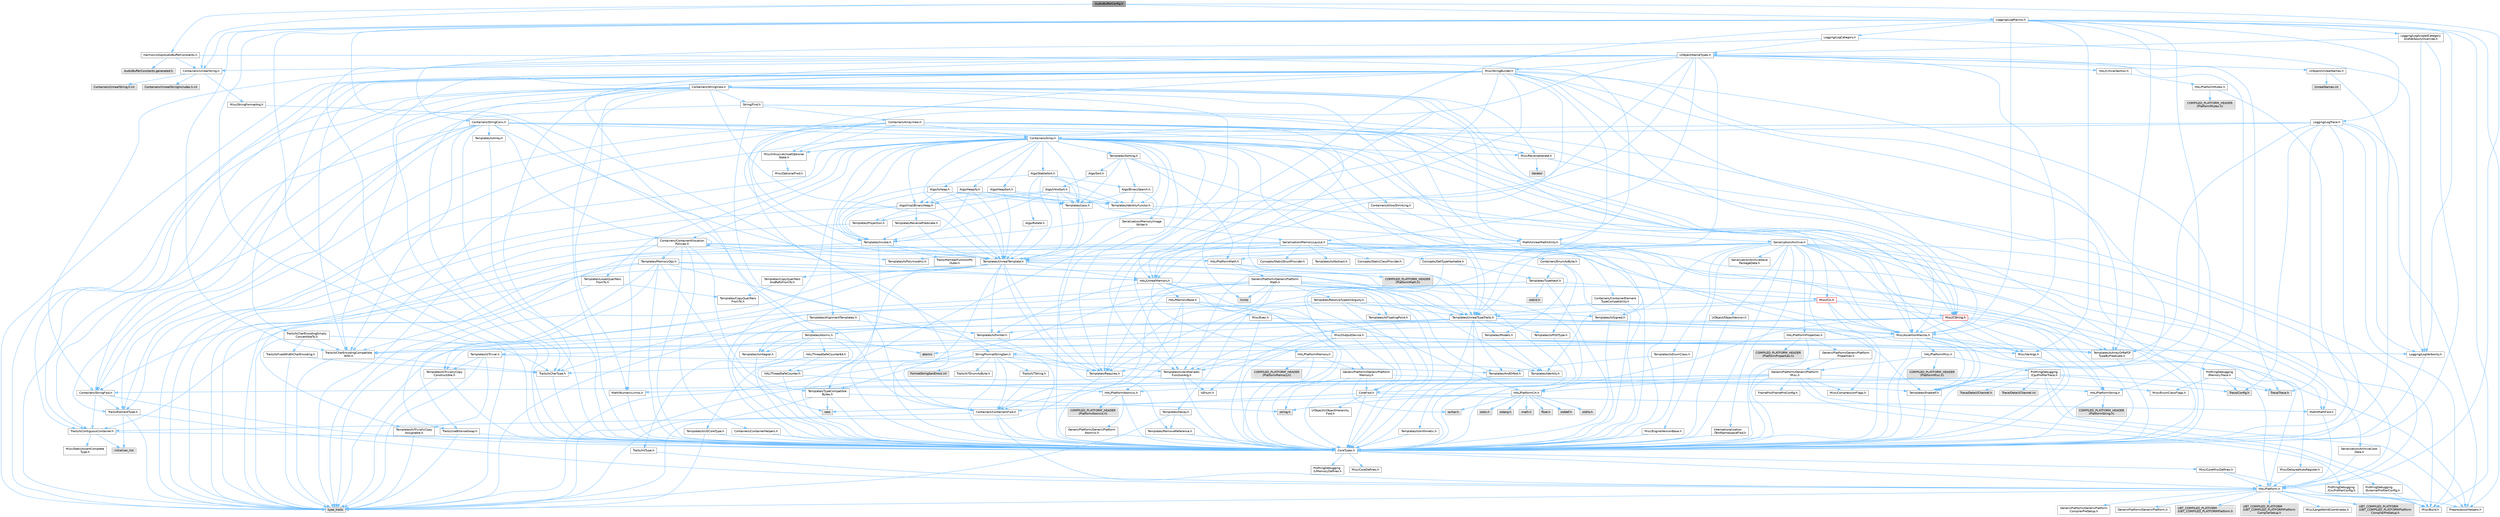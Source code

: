 digraph "AudioBufferConfig.h"
{
 // INTERACTIVE_SVG=YES
 // LATEX_PDF_SIZE
  bgcolor="transparent";
  edge [fontname=Helvetica,fontsize=10,labelfontname=Helvetica,labelfontsize=10];
  node [fontname=Helvetica,fontsize=10,shape=box,height=0.2,width=0.4];
  Node1 [id="Node000001",label="AudioBufferConfig.h",height=0.2,width=0.4,color="gray40", fillcolor="grey60", style="filled", fontcolor="black",tooltip=" "];
  Node1 -> Node2 [id="edge1_Node000001_Node000002",color="steelblue1",style="solid",tooltip=" "];
  Node2 [id="Node000002",label="HarmonixDsp/AudioBufferConstants.h",height=0.2,width=0.4,color="grey40", fillcolor="white", style="filled",URL="$df/d16/AudioBufferConstants_8h.html",tooltip=" "];
  Node2 -> Node3 [id="edge2_Node000002_Node000003",color="steelblue1",style="solid",tooltip=" "];
  Node3 [id="Node000003",label="Containers/UnrealString.h",height=0.2,width=0.4,color="grey40", fillcolor="white", style="filled",URL="$d5/dba/UnrealString_8h.html",tooltip=" "];
  Node3 -> Node4 [id="edge3_Node000003_Node000004",color="steelblue1",style="solid",tooltip=" "];
  Node4 [id="Node000004",label="Containers/UnrealStringIncludes.h.inl",height=0.2,width=0.4,color="grey60", fillcolor="#E0E0E0", style="filled",tooltip=" "];
  Node3 -> Node5 [id="edge4_Node000003_Node000005",color="steelblue1",style="solid",tooltip=" "];
  Node5 [id="Node000005",label="Containers/UnrealString.h.inl",height=0.2,width=0.4,color="grey60", fillcolor="#E0E0E0", style="filled",tooltip=" "];
  Node3 -> Node6 [id="edge5_Node000003_Node000006",color="steelblue1",style="solid",tooltip=" "];
  Node6 [id="Node000006",label="Misc/StringFormatArg.h",height=0.2,width=0.4,color="grey40", fillcolor="white", style="filled",URL="$d2/d16/StringFormatArg_8h.html",tooltip=" "];
  Node6 -> Node7 [id="edge6_Node000006_Node000007",color="steelblue1",style="solid",tooltip=" "];
  Node7 [id="Node000007",label="Containers/ContainersFwd.h",height=0.2,width=0.4,color="grey40", fillcolor="white", style="filled",URL="$d4/d0a/ContainersFwd_8h.html",tooltip=" "];
  Node7 -> Node8 [id="edge7_Node000007_Node000008",color="steelblue1",style="solid",tooltip=" "];
  Node8 [id="Node000008",label="HAL/Platform.h",height=0.2,width=0.4,color="grey40", fillcolor="white", style="filled",URL="$d9/dd0/Platform_8h.html",tooltip=" "];
  Node8 -> Node9 [id="edge8_Node000008_Node000009",color="steelblue1",style="solid",tooltip=" "];
  Node9 [id="Node000009",label="Misc/Build.h",height=0.2,width=0.4,color="grey40", fillcolor="white", style="filled",URL="$d3/dbb/Build_8h.html",tooltip=" "];
  Node8 -> Node10 [id="edge9_Node000008_Node000010",color="steelblue1",style="solid",tooltip=" "];
  Node10 [id="Node000010",label="Misc/LargeWorldCoordinates.h",height=0.2,width=0.4,color="grey40", fillcolor="white", style="filled",URL="$d2/dcb/LargeWorldCoordinates_8h.html",tooltip=" "];
  Node8 -> Node11 [id="edge10_Node000008_Node000011",color="steelblue1",style="solid",tooltip=" "];
  Node11 [id="Node000011",label="type_traits",height=0.2,width=0.4,color="grey60", fillcolor="#E0E0E0", style="filled",tooltip=" "];
  Node8 -> Node12 [id="edge11_Node000008_Node000012",color="steelblue1",style="solid",tooltip=" "];
  Node12 [id="Node000012",label="PreprocessorHelpers.h",height=0.2,width=0.4,color="grey40", fillcolor="white", style="filled",URL="$db/ddb/PreprocessorHelpers_8h.html",tooltip=" "];
  Node8 -> Node13 [id="edge12_Node000008_Node000013",color="steelblue1",style="solid",tooltip=" "];
  Node13 [id="Node000013",label="UBT_COMPILED_PLATFORM\l/UBT_COMPILED_PLATFORMPlatform\lCompilerPreSetup.h",height=0.2,width=0.4,color="grey60", fillcolor="#E0E0E0", style="filled",tooltip=" "];
  Node8 -> Node14 [id="edge13_Node000008_Node000014",color="steelblue1",style="solid",tooltip=" "];
  Node14 [id="Node000014",label="GenericPlatform/GenericPlatform\lCompilerPreSetup.h",height=0.2,width=0.4,color="grey40", fillcolor="white", style="filled",URL="$d9/dc8/GenericPlatformCompilerPreSetup_8h.html",tooltip=" "];
  Node8 -> Node15 [id="edge14_Node000008_Node000015",color="steelblue1",style="solid",tooltip=" "];
  Node15 [id="Node000015",label="GenericPlatform/GenericPlatform.h",height=0.2,width=0.4,color="grey40", fillcolor="white", style="filled",URL="$d6/d84/GenericPlatform_8h.html",tooltip=" "];
  Node8 -> Node16 [id="edge15_Node000008_Node000016",color="steelblue1",style="solid",tooltip=" "];
  Node16 [id="Node000016",label="UBT_COMPILED_PLATFORM\l/UBT_COMPILED_PLATFORMPlatform.h",height=0.2,width=0.4,color="grey60", fillcolor="#E0E0E0", style="filled",tooltip=" "];
  Node8 -> Node17 [id="edge16_Node000008_Node000017",color="steelblue1",style="solid",tooltip=" "];
  Node17 [id="Node000017",label="UBT_COMPILED_PLATFORM\l/UBT_COMPILED_PLATFORMPlatform\lCompilerSetup.h",height=0.2,width=0.4,color="grey60", fillcolor="#E0E0E0", style="filled",tooltip=" "];
  Node7 -> Node18 [id="edge17_Node000007_Node000018",color="steelblue1",style="solid",tooltip=" "];
  Node18 [id="Node000018",label="CoreTypes.h",height=0.2,width=0.4,color="grey40", fillcolor="white", style="filled",URL="$dc/dec/CoreTypes_8h.html",tooltip=" "];
  Node18 -> Node8 [id="edge18_Node000018_Node000008",color="steelblue1",style="solid",tooltip=" "];
  Node18 -> Node19 [id="edge19_Node000018_Node000019",color="steelblue1",style="solid",tooltip=" "];
  Node19 [id="Node000019",label="ProfilingDebugging\l/UMemoryDefines.h",height=0.2,width=0.4,color="grey40", fillcolor="white", style="filled",URL="$d2/da2/UMemoryDefines_8h.html",tooltip=" "];
  Node18 -> Node20 [id="edge20_Node000018_Node000020",color="steelblue1",style="solid",tooltip=" "];
  Node20 [id="Node000020",label="Misc/CoreMiscDefines.h",height=0.2,width=0.4,color="grey40", fillcolor="white", style="filled",URL="$da/d38/CoreMiscDefines_8h.html",tooltip=" "];
  Node20 -> Node8 [id="edge21_Node000020_Node000008",color="steelblue1",style="solid",tooltip=" "];
  Node20 -> Node12 [id="edge22_Node000020_Node000012",color="steelblue1",style="solid",tooltip=" "];
  Node18 -> Node21 [id="edge23_Node000018_Node000021",color="steelblue1",style="solid",tooltip=" "];
  Node21 [id="Node000021",label="Misc/CoreDefines.h",height=0.2,width=0.4,color="grey40", fillcolor="white", style="filled",URL="$d3/dd2/CoreDefines_8h.html",tooltip=" "];
  Node7 -> Node22 [id="edge24_Node000007_Node000022",color="steelblue1",style="solid",tooltip=" "];
  Node22 [id="Node000022",label="Traits/IsContiguousContainer.h",height=0.2,width=0.4,color="grey40", fillcolor="white", style="filled",URL="$d5/d3c/IsContiguousContainer_8h.html",tooltip=" "];
  Node22 -> Node18 [id="edge25_Node000022_Node000018",color="steelblue1",style="solid",tooltip=" "];
  Node22 -> Node23 [id="edge26_Node000022_Node000023",color="steelblue1",style="solid",tooltip=" "];
  Node23 [id="Node000023",label="Misc/StaticAssertComplete\lType.h",height=0.2,width=0.4,color="grey40", fillcolor="white", style="filled",URL="$d5/d4e/StaticAssertCompleteType_8h.html",tooltip=" "];
  Node22 -> Node24 [id="edge27_Node000022_Node000024",color="steelblue1",style="solid",tooltip=" "];
  Node24 [id="Node000024",label="initializer_list",height=0.2,width=0.4,color="grey60", fillcolor="#E0E0E0", style="filled",tooltip=" "];
  Node2 -> Node25 [id="edge28_Node000002_Node000025",color="steelblue1",style="solid",tooltip=" "];
  Node25 [id="Node000025",label="Math/UnrealMathUtility.h",height=0.2,width=0.4,color="grey40", fillcolor="white", style="filled",URL="$db/db8/UnrealMathUtility_8h.html",tooltip=" "];
  Node25 -> Node18 [id="edge29_Node000025_Node000018",color="steelblue1",style="solid",tooltip=" "];
  Node25 -> Node26 [id="edge30_Node000025_Node000026",color="steelblue1",style="solid",tooltip=" "];
  Node26 [id="Node000026",label="Misc/AssertionMacros.h",height=0.2,width=0.4,color="grey40", fillcolor="white", style="filled",URL="$d0/dfa/AssertionMacros_8h.html",tooltip=" "];
  Node26 -> Node18 [id="edge31_Node000026_Node000018",color="steelblue1",style="solid",tooltip=" "];
  Node26 -> Node8 [id="edge32_Node000026_Node000008",color="steelblue1",style="solid",tooltip=" "];
  Node26 -> Node27 [id="edge33_Node000026_Node000027",color="steelblue1",style="solid",tooltip=" "];
  Node27 [id="Node000027",label="HAL/PlatformMisc.h",height=0.2,width=0.4,color="grey40", fillcolor="white", style="filled",URL="$d0/df5/PlatformMisc_8h.html",tooltip=" "];
  Node27 -> Node18 [id="edge34_Node000027_Node000018",color="steelblue1",style="solid",tooltip=" "];
  Node27 -> Node28 [id="edge35_Node000027_Node000028",color="steelblue1",style="solid",tooltip=" "];
  Node28 [id="Node000028",label="GenericPlatform/GenericPlatform\lMisc.h",height=0.2,width=0.4,color="grey40", fillcolor="white", style="filled",URL="$db/d9a/GenericPlatformMisc_8h.html",tooltip=" "];
  Node28 -> Node29 [id="edge36_Node000028_Node000029",color="steelblue1",style="solid",tooltip=" "];
  Node29 [id="Node000029",label="Containers/StringFwd.h",height=0.2,width=0.4,color="grey40", fillcolor="white", style="filled",URL="$df/d37/StringFwd_8h.html",tooltip=" "];
  Node29 -> Node18 [id="edge37_Node000029_Node000018",color="steelblue1",style="solid",tooltip=" "];
  Node29 -> Node30 [id="edge38_Node000029_Node000030",color="steelblue1",style="solid",tooltip=" "];
  Node30 [id="Node000030",label="Traits/ElementType.h",height=0.2,width=0.4,color="grey40", fillcolor="white", style="filled",URL="$d5/d4f/ElementType_8h.html",tooltip=" "];
  Node30 -> Node8 [id="edge39_Node000030_Node000008",color="steelblue1",style="solid",tooltip=" "];
  Node30 -> Node24 [id="edge40_Node000030_Node000024",color="steelblue1",style="solid",tooltip=" "];
  Node30 -> Node11 [id="edge41_Node000030_Node000011",color="steelblue1",style="solid",tooltip=" "];
  Node29 -> Node22 [id="edge42_Node000029_Node000022",color="steelblue1",style="solid",tooltip=" "];
  Node28 -> Node31 [id="edge43_Node000028_Node000031",color="steelblue1",style="solid",tooltip=" "];
  Node31 [id="Node000031",label="CoreFwd.h",height=0.2,width=0.4,color="grey40", fillcolor="white", style="filled",URL="$d1/d1e/CoreFwd_8h.html",tooltip=" "];
  Node31 -> Node18 [id="edge44_Node000031_Node000018",color="steelblue1",style="solid",tooltip=" "];
  Node31 -> Node7 [id="edge45_Node000031_Node000007",color="steelblue1",style="solid",tooltip=" "];
  Node31 -> Node32 [id="edge46_Node000031_Node000032",color="steelblue1",style="solid",tooltip=" "];
  Node32 [id="Node000032",label="Math/MathFwd.h",height=0.2,width=0.4,color="grey40", fillcolor="white", style="filled",URL="$d2/d10/MathFwd_8h.html",tooltip=" "];
  Node32 -> Node8 [id="edge47_Node000032_Node000008",color="steelblue1",style="solid",tooltip=" "];
  Node31 -> Node33 [id="edge48_Node000031_Node000033",color="steelblue1",style="solid",tooltip=" "];
  Node33 [id="Node000033",label="UObject/UObjectHierarchy\lFwd.h",height=0.2,width=0.4,color="grey40", fillcolor="white", style="filled",URL="$d3/d13/UObjectHierarchyFwd_8h.html",tooltip=" "];
  Node28 -> Node18 [id="edge49_Node000028_Node000018",color="steelblue1",style="solid",tooltip=" "];
  Node28 -> Node34 [id="edge50_Node000028_Node000034",color="steelblue1",style="solid",tooltip=" "];
  Node34 [id="Node000034",label="FramePro/FrameProConfig.h",height=0.2,width=0.4,color="grey40", fillcolor="white", style="filled",URL="$d7/d90/FrameProConfig_8h.html",tooltip=" "];
  Node28 -> Node35 [id="edge51_Node000028_Node000035",color="steelblue1",style="solid",tooltip=" "];
  Node35 [id="Node000035",label="HAL/PlatformCrt.h",height=0.2,width=0.4,color="grey40", fillcolor="white", style="filled",URL="$d8/d75/PlatformCrt_8h.html",tooltip=" "];
  Node35 -> Node36 [id="edge52_Node000035_Node000036",color="steelblue1",style="solid",tooltip=" "];
  Node36 [id="Node000036",label="new",height=0.2,width=0.4,color="grey60", fillcolor="#E0E0E0", style="filled",tooltip=" "];
  Node35 -> Node37 [id="edge53_Node000035_Node000037",color="steelblue1",style="solid",tooltip=" "];
  Node37 [id="Node000037",label="wchar.h",height=0.2,width=0.4,color="grey60", fillcolor="#E0E0E0", style="filled",tooltip=" "];
  Node35 -> Node38 [id="edge54_Node000035_Node000038",color="steelblue1",style="solid",tooltip=" "];
  Node38 [id="Node000038",label="stddef.h",height=0.2,width=0.4,color="grey60", fillcolor="#E0E0E0", style="filled",tooltip=" "];
  Node35 -> Node39 [id="edge55_Node000035_Node000039",color="steelblue1",style="solid",tooltip=" "];
  Node39 [id="Node000039",label="stdlib.h",height=0.2,width=0.4,color="grey60", fillcolor="#E0E0E0", style="filled",tooltip=" "];
  Node35 -> Node40 [id="edge56_Node000035_Node000040",color="steelblue1",style="solid",tooltip=" "];
  Node40 [id="Node000040",label="stdio.h",height=0.2,width=0.4,color="grey60", fillcolor="#E0E0E0", style="filled",tooltip=" "];
  Node35 -> Node41 [id="edge57_Node000035_Node000041",color="steelblue1",style="solid",tooltip=" "];
  Node41 [id="Node000041",label="stdarg.h",height=0.2,width=0.4,color="grey60", fillcolor="#E0E0E0", style="filled",tooltip=" "];
  Node35 -> Node42 [id="edge58_Node000035_Node000042",color="steelblue1",style="solid",tooltip=" "];
  Node42 [id="Node000042",label="math.h",height=0.2,width=0.4,color="grey60", fillcolor="#E0E0E0", style="filled",tooltip=" "];
  Node35 -> Node43 [id="edge59_Node000035_Node000043",color="steelblue1",style="solid",tooltip=" "];
  Node43 [id="Node000043",label="float.h",height=0.2,width=0.4,color="grey60", fillcolor="#E0E0E0", style="filled",tooltip=" "];
  Node35 -> Node44 [id="edge60_Node000035_Node000044",color="steelblue1",style="solid",tooltip=" "];
  Node44 [id="Node000044",label="string.h",height=0.2,width=0.4,color="grey60", fillcolor="#E0E0E0", style="filled",tooltip=" "];
  Node28 -> Node45 [id="edge61_Node000028_Node000045",color="steelblue1",style="solid",tooltip=" "];
  Node45 [id="Node000045",label="Math/NumericLimits.h",height=0.2,width=0.4,color="grey40", fillcolor="white", style="filled",URL="$df/d1b/NumericLimits_8h.html",tooltip=" "];
  Node45 -> Node18 [id="edge62_Node000045_Node000018",color="steelblue1",style="solid",tooltip=" "];
  Node28 -> Node46 [id="edge63_Node000028_Node000046",color="steelblue1",style="solid",tooltip=" "];
  Node46 [id="Node000046",label="Misc/CompressionFlags.h",height=0.2,width=0.4,color="grey40", fillcolor="white", style="filled",URL="$d9/d76/CompressionFlags_8h.html",tooltip=" "];
  Node28 -> Node47 [id="edge64_Node000028_Node000047",color="steelblue1",style="solid",tooltip=" "];
  Node47 [id="Node000047",label="Misc/EnumClassFlags.h",height=0.2,width=0.4,color="grey40", fillcolor="white", style="filled",URL="$d8/de7/EnumClassFlags_8h.html",tooltip=" "];
  Node28 -> Node48 [id="edge65_Node000028_Node000048",color="steelblue1",style="solid",tooltip=" "];
  Node48 [id="Node000048",label="ProfilingDebugging\l/CsvProfilerConfig.h",height=0.2,width=0.4,color="grey40", fillcolor="white", style="filled",URL="$d3/d88/CsvProfilerConfig_8h.html",tooltip=" "];
  Node48 -> Node9 [id="edge66_Node000048_Node000009",color="steelblue1",style="solid",tooltip=" "];
  Node28 -> Node49 [id="edge67_Node000028_Node000049",color="steelblue1",style="solid",tooltip=" "];
  Node49 [id="Node000049",label="ProfilingDebugging\l/ExternalProfilerConfig.h",height=0.2,width=0.4,color="grey40", fillcolor="white", style="filled",URL="$d3/dbb/ExternalProfilerConfig_8h.html",tooltip=" "];
  Node49 -> Node9 [id="edge68_Node000049_Node000009",color="steelblue1",style="solid",tooltip=" "];
  Node27 -> Node50 [id="edge69_Node000027_Node000050",color="steelblue1",style="solid",tooltip=" "];
  Node50 [id="Node000050",label="COMPILED_PLATFORM_HEADER\l(PlatformMisc.h)",height=0.2,width=0.4,color="grey60", fillcolor="#E0E0E0", style="filled",tooltip=" "];
  Node27 -> Node51 [id="edge70_Node000027_Node000051",color="steelblue1",style="solid",tooltip=" "];
  Node51 [id="Node000051",label="ProfilingDebugging\l/CpuProfilerTrace.h",height=0.2,width=0.4,color="grey40", fillcolor="white", style="filled",URL="$da/dcb/CpuProfilerTrace_8h.html",tooltip=" "];
  Node51 -> Node18 [id="edge71_Node000051_Node000018",color="steelblue1",style="solid",tooltip=" "];
  Node51 -> Node7 [id="edge72_Node000051_Node000007",color="steelblue1",style="solid",tooltip=" "];
  Node51 -> Node52 [id="edge73_Node000051_Node000052",color="steelblue1",style="solid",tooltip=" "];
  Node52 [id="Node000052",label="HAL/PlatformAtomics.h",height=0.2,width=0.4,color="grey40", fillcolor="white", style="filled",URL="$d3/d36/PlatformAtomics_8h.html",tooltip=" "];
  Node52 -> Node18 [id="edge74_Node000052_Node000018",color="steelblue1",style="solid",tooltip=" "];
  Node52 -> Node53 [id="edge75_Node000052_Node000053",color="steelblue1",style="solid",tooltip=" "];
  Node53 [id="Node000053",label="GenericPlatform/GenericPlatform\lAtomics.h",height=0.2,width=0.4,color="grey40", fillcolor="white", style="filled",URL="$da/d72/GenericPlatformAtomics_8h.html",tooltip=" "];
  Node53 -> Node18 [id="edge76_Node000053_Node000018",color="steelblue1",style="solid",tooltip=" "];
  Node52 -> Node54 [id="edge77_Node000052_Node000054",color="steelblue1",style="solid",tooltip=" "];
  Node54 [id="Node000054",label="COMPILED_PLATFORM_HEADER\l(PlatformAtomics.h)",height=0.2,width=0.4,color="grey60", fillcolor="#E0E0E0", style="filled",tooltip=" "];
  Node51 -> Node12 [id="edge78_Node000051_Node000012",color="steelblue1",style="solid",tooltip=" "];
  Node51 -> Node9 [id="edge79_Node000051_Node000009",color="steelblue1",style="solid",tooltip=" "];
  Node51 -> Node55 [id="edge80_Node000051_Node000055",color="steelblue1",style="solid",tooltip=" "];
  Node55 [id="Node000055",label="Trace/Config.h",height=0.2,width=0.4,color="grey60", fillcolor="#E0E0E0", style="filled",tooltip=" "];
  Node51 -> Node56 [id="edge81_Node000051_Node000056",color="steelblue1",style="solid",tooltip=" "];
  Node56 [id="Node000056",label="Trace/Detail/Channel.h",height=0.2,width=0.4,color="grey60", fillcolor="#E0E0E0", style="filled",tooltip=" "];
  Node51 -> Node57 [id="edge82_Node000051_Node000057",color="steelblue1",style="solid",tooltip=" "];
  Node57 [id="Node000057",label="Trace/Detail/Channel.inl",height=0.2,width=0.4,color="grey60", fillcolor="#E0E0E0", style="filled",tooltip=" "];
  Node51 -> Node58 [id="edge83_Node000051_Node000058",color="steelblue1",style="solid",tooltip=" "];
  Node58 [id="Node000058",label="Trace/Trace.h",height=0.2,width=0.4,color="grey60", fillcolor="#E0E0E0", style="filled",tooltip=" "];
  Node26 -> Node12 [id="edge84_Node000026_Node000012",color="steelblue1",style="solid",tooltip=" "];
  Node26 -> Node59 [id="edge85_Node000026_Node000059",color="steelblue1",style="solid",tooltip=" "];
  Node59 [id="Node000059",label="Templates/EnableIf.h",height=0.2,width=0.4,color="grey40", fillcolor="white", style="filled",URL="$d7/d60/EnableIf_8h.html",tooltip=" "];
  Node59 -> Node18 [id="edge86_Node000059_Node000018",color="steelblue1",style="solid",tooltip=" "];
  Node26 -> Node60 [id="edge87_Node000026_Node000060",color="steelblue1",style="solid",tooltip=" "];
  Node60 [id="Node000060",label="Templates/IsArrayOrRefOf\lTypeByPredicate.h",height=0.2,width=0.4,color="grey40", fillcolor="white", style="filled",URL="$d6/da1/IsArrayOrRefOfTypeByPredicate_8h.html",tooltip=" "];
  Node60 -> Node18 [id="edge88_Node000060_Node000018",color="steelblue1",style="solid",tooltip=" "];
  Node26 -> Node61 [id="edge89_Node000026_Node000061",color="steelblue1",style="solid",tooltip=" "];
  Node61 [id="Node000061",label="Templates/IsValidVariadic\lFunctionArg.h",height=0.2,width=0.4,color="grey40", fillcolor="white", style="filled",URL="$d0/dc8/IsValidVariadicFunctionArg_8h.html",tooltip=" "];
  Node61 -> Node18 [id="edge90_Node000061_Node000018",color="steelblue1",style="solid",tooltip=" "];
  Node61 -> Node62 [id="edge91_Node000061_Node000062",color="steelblue1",style="solid",tooltip=" "];
  Node62 [id="Node000062",label="IsEnum.h",height=0.2,width=0.4,color="grey40", fillcolor="white", style="filled",URL="$d4/de5/IsEnum_8h.html",tooltip=" "];
  Node61 -> Node11 [id="edge92_Node000061_Node000011",color="steelblue1",style="solid",tooltip=" "];
  Node26 -> Node63 [id="edge93_Node000026_Node000063",color="steelblue1",style="solid",tooltip=" "];
  Node63 [id="Node000063",label="Traits/IsCharEncodingCompatible\lWith.h",height=0.2,width=0.4,color="grey40", fillcolor="white", style="filled",URL="$df/dd1/IsCharEncodingCompatibleWith_8h.html",tooltip=" "];
  Node63 -> Node11 [id="edge94_Node000063_Node000011",color="steelblue1",style="solid",tooltip=" "];
  Node63 -> Node64 [id="edge95_Node000063_Node000064",color="steelblue1",style="solid",tooltip=" "];
  Node64 [id="Node000064",label="Traits/IsCharType.h",height=0.2,width=0.4,color="grey40", fillcolor="white", style="filled",URL="$db/d51/IsCharType_8h.html",tooltip=" "];
  Node64 -> Node18 [id="edge96_Node000064_Node000018",color="steelblue1",style="solid",tooltip=" "];
  Node26 -> Node65 [id="edge97_Node000026_Node000065",color="steelblue1",style="solid",tooltip=" "];
  Node65 [id="Node000065",label="Misc/VarArgs.h",height=0.2,width=0.4,color="grey40", fillcolor="white", style="filled",URL="$d5/d6f/VarArgs_8h.html",tooltip=" "];
  Node65 -> Node18 [id="edge98_Node000065_Node000018",color="steelblue1",style="solid",tooltip=" "];
  Node26 -> Node66 [id="edge99_Node000026_Node000066",color="steelblue1",style="solid",tooltip=" "];
  Node66 [id="Node000066",label="String/FormatStringSan.h",height=0.2,width=0.4,color="grey40", fillcolor="white", style="filled",URL="$d3/d8b/FormatStringSan_8h.html",tooltip=" "];
  Node66 -> Node11 [id="edge100_Node000066_Node000011",color="steelblue1",style="solid",tooltip=" "];
  Node66 -> Node18 [id="edge101_Node000066_Node000018",color="steelblue1",style="solid",tooltip=" "];
  Node66 -> Node67 [id="edge102_Node000066_Node000067",color="steelblue1",style="solid",tooltip=" "];
  Node67 [id="Node000067",label="Templates/Requires.h",height=0.2,width=0.4,color="grey40", fillcolor="white", style="filled",URL="$dc/d96/Requires_8h.html",tooltip=" "];
  Node67 -> Node59 [id="edge103_Node000067_Node000059",color="steelblue1",style="solid",tooltip=" "];
  Node67 -> Node11 [id="edge104_Node000067_Node000011",color="steelblue1",style="solid",tooltip=" "];
  Node66 -> Node68 [id="edge105_Node000066_Node000068",color="steelblue1",style="solid",tooltip=" "];
  Node68 [id="Node000068",label="Templates/Identity.h",height=0.2,width=0.4,color="grey40", fillcolor="white", style="filled",URL="$d0/dd5/Identity_8h.html",tooltip=" "];
  Node66 -> Node61 [id="edge106_Node000066_Node000061",color="steelblue1",style="solid",tooltip=" "];
  Node66 -> Node64 [id="edge107_Node000066_Node000064",color="steelblue1",style="solid",tooltip=" "];
  Node66 -> Node69 [id="edge108_Node000066_Node000069",color="steelblue1",style="solid",tooltip=" "];
  Node69 [id="Node000069",label="Traits/IsTEnumAsByte.h",height=0.2,width=0.4,color="grey40", fillcolor="white", style="filled",URL="$d1/de6/IsTEnumAsByte_8h.html",tooltip=" "];
  Node66 -> Node70 [id="edge109_Node000066_Node000070",color="steelblue1",style="solid",tooltip=" "];
  Node70 [id="Node000070",label="Traits/IsTString.h",height=0.2,width=0.4,color="grey40", fillcolor="white", style="filled",URL="$d0/df8/IsTString_8h.html",tooltip=" "];
  Node70 -> Node7 [id="edge110_Node000070_Node000007",color="steelblue1",style="solid",tooltip=" "];
  Node66 -> Node7 [id="edge111_Node000066_Node000007",color="steelblue1",style="solid",tooltip=" "];
  Node66 -> Node71 [id="edge112_Node000066_Node000071",color="steelblue1",style="solid",tooltip=" "];
  Node71 [id="Node000071",label="FormatStringSanErrors.inl",height=0.2,width=0.4,color="grey60", fillcolor="#E0E0E0", style="filled",tooltip=" "];
  Node26 -> Node72 [id="edge113_Node000026_Node000072",color="steelblue1",style="solid",tooltip=" "];
  Node72 [id="Node000072",label="atomic",height=0.2,width=0.4,color="grey60", fillcolor="#E0E0E0", style="filled",tooltip=" "];
  Node25 -> Node73 [id="edge114_Node000025_Node000073",color="steelblue1",style="solid",tooltip=" "];
  Node73 [id="Node000073",label="HAL/PlatformMath.h",height=0.2,width=0.4,color="grey40", fillcolor="white", style="filled",URL="$dc/d53/PlatformMath_8h.html",tooltip=" "];
  Node73 -> Node18 [id="edge115_Node000073_Node000018",color="steelblue1",style="solid",tooltip=" "];
  Node73 -> Node74 [id="edge116_Node000073_Node000074",color="steelblue1",style="solid",tooltip=" "];
  Node74 [id="Node000074",label="GenericPlatform/GenericPlatform\lMath.h",height=0.2,width=0.4,color="grey40", fillcolor="white", style="filled",URL="$d5/d79/GenericPlatformMath_8h.html",tooltip=" "];
  Node74 -> Node18 [id="edge117_Node000074_Node000018",color="steelblue1",style="solid",tooltip=" "];
  Node74 -> Node7 [id="edge118_Node000074_Node000007",color="steelblue1",style="solid",tooltip=" "];
  Node74 -> Node35 [id="edge119_Node000074_Node000035",color="steelblue1",style="solid",tooltip=" "];
  Node74 -> Node75 [id="edge120_Node000074_Node000075",color="steelblue1",style="solid",tooltip=" "];
  Node75 [id="Node000075",label="Templates/AndOrNot.h",height=0.2,width=0.4,color="grey40", fillcolor="white", style="filled",URL="$db/d0a/AndOrNot_8h.html",tooltip=" "];
  Node75 -> Node18 [id="edge121_Node000075_Node000018",color="steelblue1",style="solid",tooltip=" "];
  Node74 -> Node76 [id="edge122_Node000074_Node000076",color="steelblue1",style="solid",tooltip=" "];
  Node76 [id="Node000076",label="Templates/Decay.h",height=0.2,width=0.4,color="grey40", fillcolor="white", style="filled",URL="$dd/d0f/Decay_8h.html",tooltip=" "];
  Node76 -> Node18 [id="edge123_Node000076_Node000018",color="steelblue1",style="solid",tooltip=" "];
  Node76 -> Node77 [id="edge124_Node000076_Node000077",color="steelblue1",style="solid",tooltip=" "];
  Node77 [id="Node000077",label="Templates/RemoveReference.h",height=0.2,width=0.4,color="grey40", fillcolor="white", style="filled",URL="$da/dbe/RemoveReference_8h.html",tooltip=" "];
  Node77 -> Node18 [id="edge125_Node000077_Node000018",color="steelblue1",style="solid",tooltip=" "];
  Node76 -> Node11 [id="edge126_Node000076_Node000011",color="steelblue1",style="solid",tooltip=" "];
  Node74 -> Node78 [id="edge127_Node000074_Node000078",color="steelblue1",style="solid",tooltip=" "];
  Node78 [id="Node000078",label="Templates/IsFloatingPoint.h",height=0.2,width=0.4,color="grey40", fillcolor="white", style="filled",URL="$d3/d11/IsFloatingPoint_8h.html",tooltip=" "];
  Node78 -> Node18 [id="edge128_Node000078_Node000018",color="steelblue1",style="solid",tooltip=" "];
  Node74 -> Node79 [id="edge129_Node000074_Node000079",color="steelblue1",style="solid",tooltip=" "];
  Node79 [id="Node000079",label="Templates/UnrealTypeTraits.h",height=0.2,width=0.4,color="grey40", fillcolor="white", style="filled",URL="$d2/d2d/UnrealTypeTraits_8h.html",tooltip=" "];
  Node79 -> Node18 [id="edge130_Node000079_Node000018",color="steelblue1",style="solid",tooltip=" "];
  Node79 -> Node80 [id="edge131_Node000079_Node000080",color="steelblue1",style="solid",tooltip=" "];
  Node80 [id="Node000080",label="Templates/IsPointer.h",height=0.2,width=0.4,color="grey40", fillcolor="white", style="filled",URL="$d7/d05/IsPointer_8h.html",tooltip=" "];
  Node80 -> Node18 [id="edge132_Node000080_Node000018",color="steelblue1",style="solid",tooltip=" "];
  Node79 -> Node26 [id="edge133_Node000079_Node000026",color="steelblue1",style="solid",tooltip=" "];
  Node79 -> Node75 [id="edge134_Node000079_Node000075",color="steelblue1",style="solid",tooltip=" "];
  Node79 -> Node59 [id="edge135_Node000079_Node000059",color="steelblue1",style="solid",tooltip=" "];
  Node79 -> Node81 [id="edge136_Node000079_Node000081",color="steelblue1",style="solid",tooltip=" "];
  Node81 [id="Node000081",label="Templates/IsArithmetic.h",height=0.2,width=0.4,color="grey40", fillcolor="white", style="filled",URL="$d2/d5d/IsArithmetic_8h.html",tooltip=" "];
  Node81 -> Node18 [id="edge137_Node000081_Node000018",color="steelblue1",style="solid",tooltip=" "];
  Node79 -> Node62 [id="edge138_Node000079_Node000062",color="steelblue1",style="solid",tooltip=" "];
  Node79 -> Node82 [id="edge139_Node000079_Node000082",color="steelblue1",style="solid",tooltip=" "];
  Node82 [id="Node000082",label="Templates/Models.h",height=0.2,width=0.4,color="grey40", fillcolor="white", style="filled",URL="$d3/d0c/Models_8h.html",tooltip=" "];
  Node82 -> Node68 [id="edge140_Node000082_Node000068",color="steelblue1",style="solid",tooltip=" "];
  Node79 -> Node83 [id="edge141_Node000079_Node000083",color="steelblue1",style="solid",tooltip=" "];
  Node83 [id="Node000083",label="Templates/IsPODType.h",height=0.2,width=0.4,color="grey40", fillcolor="white", style="filled",URL="$d7/db1/IsPODType_8h.html",tooltip=" "];
  Node83 -> Node18 [id="edge142_Node000083_Node000018",color="steelblue1",style="solid",tooltip=" "];
  Node79 -> Node84 [id="edge143_Node000079_Node000084",color="steelblue1",style="solid",tooltip=" "];
  Node84 [id="Node000084",label="Templates/IsUECoreType.h",height=0.2,width=0.4,color="grey40", fillcolor="white", style="filled",URL="$d1/db8/IsUECoreType_8h.html",tooltip=" "];
  Node84 -> Node18 [id="edge144_Node000084_Node000018",color="steelblue1",style="solid",tooltip=" "];
  Node84 -> Node11 [id="edge145_Node000084_Node000011",color="steelblue1",style="solid",tooltip=" "];
  Node79 -> Node85 [id="edge146_Node000079_Node000085",color="steelblue1",style="solid",tooltip=" "];
  Node85 [id="Node000085",label="Templates/IsTriviallyCopy\lConstructible.h",height=0.2,width=0.4,color="grey40", fillcolor="white", style="filled",URL="$d3/d78/IsTriviallyCopyConstructible_8h.html",tooltip=" "];
  Node85 -> Node18 [id="edge147_Node000085_Node000018",color="steelblue1",style="solid",tooltip=" "];
  Node85 -> Node11 [id="edge148_Node000085_Node000011",color="steelblue1",style="solid",tooltip=" "];
  Node74 -> Node67 [id="edge149_Node000074_Node000067",color="steelblue1",style="solid",tooltip=" "];
  Node74 -> Node86 [id="edge150_Node000074_Node000086",color="steelblue1",style="solid",tooltip=" "];
  Node86 [id="Node000086",label="Templates/ResolveTypeAmbiguity.h",height=0.2,width=0.4,color="grey40", fillcolor="white", style="filled",URL="$df/d1f/ResolveTypeAmbiguity_8h.html",tooltip=" "];
  Node86 -> Node18 [id="edge151_Node000086_Node000018",color="steelblue1",style="solid",tooltip=" "];
  Node86 -> Node78 [id="edge152_Node000086_Node000078",color="steelblue1",style="solid",tooltip=" "];
  Node86 -> Node79 [id="edge153_Node000086_Node000079",color="steelblue1",style="solid",tooltip=" "];
  Node86 -> Node87 [id="edge154_Node000086_Node000087",color="steelblue1",style="solid",tooltip=" "];
  Node87 [id="Node000087",label="Templates/IsSigned.h",height=0.2,width=0.4,color="grey40", fillcolor="white", style="filled",URL="$d8/dd8/IsSigned_8h.html",tooltip=" "];
  Node87 -> Node18 [id="edge155_Node000087_Node000018",color="steelblue1",style="solid",tooltip=" "];
  Node86 -> Node88 [id="edge156_Node000086_Node000088",color="steelblue1",style="solid",tooltip=" "];
  Node88 [id="Node000088",label="Templates/IsIntegral.h",height=0.2,width=0.4,color="grey40", fillcolor="white", style="filled",URL="$da/d64/IsIntegral_8h.html",tooltip=" "];
  Node88 -> Node18 [id="edge157_Node000088_Node000018",color="steelblue1",style="solid",tooltip=" "];
  Node86 -> Node67 [id="edge158_Node000086_Node000067",color="steelblue1",style="solid",tooltip=" "];
  Node74 -> Node89 [id="edge159_Node000074_Node000089",color="steelblue1",style="solid",tooltip=" "];
  Node89 [id="Node000089",label="Templates/TypeCompatible\lBytes.h",height=0.2,width=0.4,color="grey40", fillcolor="white", style="filled",URL="$df/d0a/TypeCompatibleBytes_8h.html",tooltip=" "];
  Node89 -> Node18 [id="edge160_Node000089_Node000018",color="steelblue1",style="solid",tooltip=" "];
  Node89 -> Node44 [id="edge161_Node000089_Node000044",color="steelblue1",style="solid",tooltip=" "];
  Node89 -> Node36 [id="edge162_Node000089_Node000036",color="steelblue1",style="solid",tooltip=" "];
  Node89 -> Node11 [id="edge163_Node000089_Node000011",color="steelblue1",style="solid",tooltip=" "];
  Node74 -> Node90 [id="edge164_Node000074_Node000090",color="steelblue1",style="solid",tooltip=" "];
  Node90 [id="Node000090",label="limits",height=0.2,width=0.4,color="grey60", fillcolor="#E0E0E0", style="filled",tooltip=" "];
  Node74 -> Node11 [id="edge165_Node000074_Node000011",color="steelblue1",style="solid",tooltip=" "];
  Node73 -> Node91 [id="edge166_Node000073_Node000091",color="steelblue1",style="solid",tooltip=" "];
  Node91 [id="Node000091",label="COMPILED_PLATFORM_HEADER\l(PlatformMath.h)",height=0.2,width=0.4,color="grey60", fillcolor="#E0E0E0", style="filled",tooltip=" "];
  Node25 -> Node32 [id="edge167_Node000025_Node000032",color="steelblue1",style="solid",tooltip=" "];
  Node25 -> Node68 [id="edge168_Node000025_Node000068",color="steelblue1",style="solid",tooltip=" "];
  Node25 -> Node67 [id="edge169_Node000025_Node000067",color="steelblue1",style="solid",tooltip=" "];
  Node2 -> Node92 [id="edge170_Node000002_Node000092",color="steelblue1",style="solid",tooltip=" "];
  Node92 [id="Node000092",label="AudioBufferConstants.generated.h",height=0.2,width=0.4,color="grey60", fillcolor="#E0E0E0", style="filled",tooltip=" "];
  Node1 -> Node3 [id="edge171_Node000001_Node000003",color="steelblue1",style="solid",tooltip=" "];
  Node1 -> Node93 [id="edge172_Node000001_Node000093",color="steelblue1",style="solid",tooltip=" "];
  Node93 [id="Node000093",label="Logging/LogMacros.h",height=0.2,width=0.4,color="grey40", fillcolor="white", style="filled",URL="$d0/d16/LogMacros_8h.html",tooltip=" "];
  Node93 -> Node3 [id="edge173_Node000093_Node000003",color="steelblue1",style="solid",tooltip=" "];
  Node93 -> Node18 [id="edge174_Node000093_Node000018",color="steelblue1",style="solid",tooltip=" "];
  Node93 -> Node12 [id="edge175_Node000093_Node000012",color="steelblue1",style="solid",tooltip=" "];
  Node93 -> Node94 [id="edge176_Node000093_Node000094",color="steelblue1",style="solid",tooltip=" "];
  Node94 [id="Node000094",label="Logging/LogCategory.h",height=0.2,width=0.4,color="grey40", fillcolor="white", style="filled",URL="$d9/d36/LogCategory_8h.html",tooltip=" "];
  Node94 -> Node18 [id="edge177_Node000094_Node000018",color="steelblue1",style="solid",tooltip=" "];
  Node94 -> Node95 [id="edge178_Node000094_Node000095",color="steelblue1",style="solid",tooltip=" "];
  Node95 [id="Node000095",label="Logging/LogVerbosity.h",height=0.2,width=0.4,color="grey40", fillcolor="white", style="filled",URL="$d2/d8f/LogVerbosity_8h.html",tooltip=" "];
  Node95 -> Node18 [id="edge179_Node000095_Node000018",color="steelblue1",style="solid",tooltip=" "];
  Node94 -> Node96 [id="edge180_Node000094_Node000096",color="steelblue1",style="solid",tooltip=" "];
  Node96 [id="Node000096",label="UObject/NameTypes.h",height=0.2,width=0.4,color="grey40", fillcolor="white", style="filled",URL="$d6/d35/NameTypes_8h.html",tooltip=" "];
  Node96 -> Node18 [id="edge181_Node000096_Node000018",color="steelblue1",style="solid",tooltip=" "];
  Node96 -> Node26 [id="edge182_Node000096_Node000026",color="steelblue1",style="solid",tooltip=" "];
  Node96 -> Node97 [id="edge183_Node000096_Node000097",color="steelblue1",style="solid",tooltip=" "];
  Node97 [id="Node000097",label="HAL/UnrealMemory.h",height=0.2,width=0.4,color="grey40", fillcolor="white", style="filled",URL="$d9/d96/UnrealMemory_8h.html",tooltip=" "];
  Node97 -> Node18 [id="edge184_Node000097_Node000018",color="steelblue1",style="solid",tooltip=" "];
  Node97 -> Node98 [id="edge185_Node000097_Node000098",color="steelblue1",style="solid",tooltip=" "];
  Node98 [id="Node000098",label="GenericPlatform/GenericPlatform\lMemory.h",height=0.2,width=0.4,color="grey40", fillcolor="white", style="filled",URL="$dd/d22/GenericPlatformMemory_8h.html",tooltip=" "];
  Node98 -> Node31 [id="edge186_Node000098_Node000031",color="steelblue1",style="solid",tooltip=" "];
  Node98 -> Node18 [id="edge187_Node000098_Node000018",color="steelblue1",style="solid",tooltip=" "];
  Node98 -> Node99 [id="edge188_Node000098_Node000099",color="steelblue1",style="solid",tooltip=" "];
  Node99 [id="Node000099",label="HAL/PlatformString.h",height=0.2,width=0.4,color="grey40", fillcolor="white", style="filled",URL="$db/db5/PlatformString_8h.html",tooltip=" "];
  Node99 -> Node18 [id="edge189_Node000099_Node000018",color="steelblue1",style="solid",tooltip=" "];
  Node99 -> Node100 [id="edge190_Node000099_Node000100",color="steelblue1",style="solid",tooltip=" "];
  Node100 [id="Node000100",label="COMPILED_PLATFORM_HEADER\l(PlatformString.h)",height=0.2,width=0.4,color="grey60", fillcolor="#E0E0E0", style="filled",tooltip=" "];
  Node98 -> Node44 [id="edge191_Node000098_Node000044",color="steelblue1",style="solid",tooltip=" "];
  Node98 -> Node37 [id="edge192_Node000098_Node000037",color="steelblue1",style="solid",tooltip=" "];
  Node97 -> Node101 [id="edge193_Node000097_Node000101",color="steelblue1",style="solid",tooltip=" "];
  Node101 [id="Node000101",label="HAL/MemoryBase.h",height=0.2,width=0.4,color="grey40", fillcolor="white", style="filled",URL="$d6/d9f/MemoryBase_8h.html",tooltip=" "];
  Node101 -> Node18 [id="edge194_Node000101_Node000018",color="steelblue1",style="solid",tooltip=" "];
  Node101 -> Node52 [id="edge195_Node000101_Node000052",color="steelblue1",style="solid",tooltip=" "];
  Node101 -> Node35 [id="edge196_Node000101_Node000035",color="steelblue1",style="solid",tooltip=" "];
  Node101 -> Node102 [id="edge197_Node000101_Node000102",color="steelblue1",style="solid",tooltip=" "];
  Node102 [id="Node000102",label="Misc/Exec.h",height=0.2,width=0.4,color="grey40", fillcolor="white", style="filled",URL="$de/ddb/Exec_8h.html",tooltip=" "];
  Node102 -> Node18 [id="edge198_Node000102_Node000018",color="steelblue1",style="solid",tooltip=" "];
  Node102 -> Node26 [id="edge199_Node000102_Node000026",color="steelblue1",style="solid",tooltip=" "];
  Node101 -> Node103 [id="edge200_Node000101_Node000103",color="steelblue1",style="solid",tooltip=" "];
  Node103 [id="Node000103",label="Misc/OutputDevice.h",height=0.2,width=0.4,color="grey40", fillcolor="white", style="filled",URL="$d7/d32/OutputDevice_8h.html",tooltip=" "];
  Node103 -> Node31 [id="edge201_Node000103_Node000031",color="steelblue1",style="solid",tooltip=" "];
  Node103 -> Node18 [id="edge202_Node000103_Node000018",color="steelblue1",style="solid",tooltip=" "];
  Node103 -> Node95 [id="edge203_Node000103_Node000095",color="steelblue1",style="solid",tooltip=" "];
  Node103 -> Node65 [id="edge204_Node000103_Node000065",color="steelblue1",style="solid",tooltip=" "];
  Node103 -> Node60 [id="edge205_Node000103_Node000060",color="steelblue1",style="solid",tooltip=" "];
  Node103 -> Node61 [id="edge206_Node000103_Node000061",color="steelblue1",style="solid",tooltip=" "];
  Node103 -> Node63 [id="edge207_Node000103_Node000063",color="steelblue1",style="solid",tooltip=" "];
  Node101 -> Node104 [id="edge208_Node000101_Node000104",color="steelblue1",style="solid",tooltip=" "];
  Node104 [id="Node000104",label="Templates/Atomic.h",height=0.2,width=0.4,color="grey40", fillcolor="white", style="filled",URL="$d3/d91/Atomic_8h.html",tooltip=" "];
  Node104 -> Node105 [id="edge209_Node000104_Node000105",color="steelblue1",style="solid",tooltip=" "];
  Node105 [id="Node000105",label="HAL/ThreadSafeCounter.h",height=0.2,width=0.4,color="grey40", fillcolor="white", style="filled",URL="$dc/dc9/ThreadSafeCounter_8h.html",tooltip=" "];
  Node105 -> Node18 [id="edge210_Node000105_Node000018",color="steelblue1",style="solid",tooltip=" "];
  Node105 -> Node52 [id="edge211_Node000105_Node000052",color="steelblue1",style="solid",tooltip=" "];
  Node104 -> Node106 [id="edge212_Node000104_Node000106",color="steelblue1",style="solid",tooltip=" "];
  Node106 [id="Node000106",label="HAL/ThreadSafeCounter64.h",height=0.2,width=0.4,color="grey40", fillcolor="white", style="filled",URL="$d0/d12/ThreadSafeCounter64_8h.html",tooltip=" "];
  Node106 -> Node18 [id="edge213_Node000106_Node000018",color="steelblue1",style="solid",tooltip=" "];
  Node106 -> Node105 [id="edge214_Node000106_Node000105",color="steelblue1",style="solid",tooltip=" "];
  Node104 -> Node88 [id="edge215_Node000104_Node000088",color="steelblue1",style="solid",tooltip=" "];
  Node104 -> Node107 [id="edge216_Node000104_Node000107",color="steelblue1",style="solid",tooltip=" "];
  Node107 [id="Node000107",label="Templates/IsTrivial.h",height=0.2,width=0.4,color="grey40", fillcolor="white", style="filled",URL="$da/d4c/IsTrivial_8h.html",tooltip=" "];
  Node107 -> Node75 [id="edge217_Node000107_Node000075",color="steelblue1",style="solid",tooltip=" "];
  Node107 -> Node85 [id="edge218_Node000107_Node000085",color="steelblue1",style="solid",tooltip=" "];
  Node107 -> Node108 [id="edge219_Node000107_Node000108",color="steelblue1",style="solid",tooltip=" "];
  Node108 [id="Node000108",label="Templates/IsTriviallyCopy\lAssignable.h",height=0.2,width=0.4,color="grey40", fillcolor="white", style="filled",URL="$d2/df2/IsTriviallyCopyAssignable_8h.html",tooltip=" "];
  Node108 -> Node18 [id="edge220_Node000108_Node000018",color="steelblue1",style="solid",tooltip=" "];
  Node108 -> Node11 [id="edge221_Node000108_Node000011",color="steelblue1",style="solid",tooltip=" "];
  Node107 -> Node11 [id="edge222_Node000107_Node000011",color="steelblue1",style="solid",tooltip=" "];
  Node104 -> Node109 [id="edge223_Node000104_Node000109",color="steelblue1",style="solid",tooltip=" "];
  Node109 [id="Node000109",label="Traits/IntType.h",height=0.2,width=0.4,color="grey40", fillcolor="white", style="filled",URL="$d7/deb/IntType_8h.html",tooltip=" "];
  Node109 -> Node8 [id="edge224_Node000109_Node000008",color="steelblue1",style="solid",tooltip=" "];
  Node104 -> Node72 [id="edge225_Node000104_Node000072",color="steelblue1",style="solid",tooltip=" "];
  Node97 -> Node110 [id="edge226_Node000097_Node000110",color="steelblue1",style="solid",tooltip=" "];
  Node110 [id="Node000110",label="HAL/PlatformMemory.h",height=0.2,width=0.4,color="grey40", fillcolor="white", style="filled",URL="$de/d68/PlatformMemory_8h.html",tooltip=" "];
  Node110 -> Node18 [id="edge227_Node000110_Node000018",color="steelblue1",style="solid",tooltip=" "];
  Node110 -> Node98 [id="edge228_Node000110_Node000098",color="steelblue1",style="solid",tooltip=" "];
  Node110 -> Node111 [id="edge229_Node000110_Node000111",color="steelblue1",style="solid",tooltip=" "];
  Node111 [id="Node000111",label="COMPILED_PLATFORM_HEADER\l(PlatformMemory.h)",height=0.2,width=0.4,color="grey60", fillcolor="#E0E0E0", style="filled",tooltip=" "];
  Node97 -> Node112 [id="edge230_Node000097_Node000112",color="steelblue1",style="solid",tooltip=" "];
  Node112 [id="Node000112",label="ProfilingDebugging\l/MemoryTrace.h",height=0.2,width=0.4,color="grey40", fillcolor="white", style="filled",URL="$da/dd7/MemoryTrace_8h.html",tooltip=" "];
  Node112 -> Node8 [id="edge231_Node000112_Node000008",color="steelblue1",style="solid",tooltip=" "];
  Node112 -> Node47 [id="edge232_Node000112_Node000047",color="steelblue1",style="solid",tooltip=" "];
  Node112 -> Node55 [id="edge233_Node000112_Node000055",color="steelblue1",style="solid",tooltip=" "];
  Node112 -> Node58 [id="edge234_Node000112_Node000058",color="steelblue1",style="solid",tooltip=" "];
  Node97 -> Node80 [id="edge235_Node000097_Node000080",color="steelblue1",style="solid",tooltip=" "];
  Node96 -> Node79 [id="edge236_Node000096_Node000079",color="steelblue1",style="solid",tooltip=" "];
  Node96 -> Node113 [id="edge237_Node000096_Node000113",color="steelblue1",style="solid",tooltip=" "];
  Node113 [id="Node000113",label="Templates/UnrealTemplate.h",height=0.2,width=0.4,color="grey40", fillcolor="white", style="filled",URL="$d4/d24/UnrealTemplate_8h.html",tooltip=" "];
  Node113 -> Node18 [id="edge238_Node000113_Node000018",color="steelblue1",style="solid",tooltip=" "];
  Node113 -> Node80 [id="edge239_Node000113_Node000080",color="steelblue1",style="solid",tooltip=" "];
  Node113 -> Node97 [id="edge240_Node000113_Node000097",color="steelblue1",style="solid",tooltip=" "];
  Node113 -> Node114 [id="edge241_Node000113_Node000114",color="steelblue1",style="solid",tooltip=" "];
  Node114 [id="Node000114",label="Templates/CopyQualifiers\lAndRefsFromTo.h",height=0.2,width=0.4,color="grey40", fillcolor="white", style="filled",URL="$d3/db3/CopyQualifiersAndRefsFromTo_8h.html",tooltip=" "];
  Node114 -> Node115 [id="edge242_Node000114_Node000115",color="steelblue1",style="solid",tooltip=" "];
  Node115 [id="Node000115",label="Templates/CopyQualifiers\lFromTo.h",height=0.2,width=0.4,color="grey40", fillcolor="white", style="filled",URL="$d5/db4/CopyQualifiersFromTo_8h.html",tooltip=" "];
  Node113 -> Node79 [id="edge243_Node000113_Node000079",color="steelblue1",style="solid",tooltip=" "];
  Node113 -> Node77 [id="edge244_Node000113_Node000077",color="steelblue1",style="solid",tooltip=" "];
  Node113 -> Node67 [id="edge245_Node000113_Node000067",color="steelblue1",style="solid",tooltip=" "];
  Node113 -> Node89 [id="edge246_Node000113_Node000089",color="steelblue1",style="solid",tooltip=" "];
  Node113 -> Node68 [id="edge247_Node000113_Node000068",color="steelblue1",style="solid",tooltip=" "];
  Node113 -> Node22 [id="edge248_Node000113_Node000022",color="steelblue1",style="solid",tooltip=" "];
  Node113 -> Node116 [id="edge249_Node000113_Node000116",color="steelblue1",style="solid",tooltip=" "];
  Node116 [id="Node000116",label="Traits/UseBitwiseSwap.h",height=0.2,width=0.4,color="grey40", fillcolor="white", style="filled",URL="$db/df3/UseBitwiseSwap_8h.html",tooltip=" "];
  Node116 -> Node18 [id="edge250_Node000116_Node000018",color="steelblue1",style="solid",tooltip=" "];
  Node116 -> Node11 [id="edge251_Node000116_Node000011",color="steelblue1",style="solid",tooltip=" "];
  Node113 -> Node11 [id="edge252_Node000113_Node000011",color="steelblue1",style="solid",tooltip=" "];
  Node96 -> Node3 [id="edge253_Node000096_Node000003",color="steelblue1",style="solid",tooltip=" "];
  Node96 -> Node117 [id="edge254_Node000096_Node000117",color="steelblue1",style="solid",tooltip=" "];
  Node117 [id="Node000117",label="HAL/CriticalSection.h",height=0.2,width=0.4,color="grey40", fillcolor="white", style="filled",URL="$d6/d90/CriticalSection_8h.html",tooltip=" "];
  Node117 -> Node118 [id="edge255_Node000117_Node000118",color="steelblue1",style="solid",tooltip=" "];
  Node118 [id="Node000118",label="HAL/PlatformMutex.h",height=0.2,width=0.4,color="grey40", fillcolor="white", style="filled",URL="$d9/d0b/PlatformMutex_8h.html",tooltip=" "];
  Node118 -> Node18 [id="edge256_Node000118_Node000018",color="steelblue1",style="solid",tooltip=" "];
  Node118 -> Node119 [id="edge257_Node000118_Node000119",color="steelblue1",style="solid",tooltip=" "];
  Node119 [id="Node000119",label="COMPILED_PLATFORM_HEADER\l(PlatformMutex.h)",height=0.2,width=0.4,color="grey60", fillcolor="#E0E0E0", style="filled",tooltip=" "];
  Node96 -> Node120 [id="edge258_Node000096_Node000120",color="steelblue1",style="solid",tooltip=" "];
  Node120 [id="Node000120",label="Containers/StringConv.h",height=0.2,width=0.4,color="grey40", fillcolor="white", style="filled",URL="$d3/ddf/StringConv_8h.html",tooltip=" "];
  Node120 -> Node18 [id="edge259_Node000120_Node000018",color="steelblue1",style="solid",tooltip=" "];
  Node120 -> Node26 [id="edge260_Node000120_Node000026",color="steelblue1",style="solid",tooltip=" "];
  Node120 -> Node121 [id="edge261_Node000120_Node000121",color="steelblue1",style="solid",tooltip=" "];
  Node121 [id="Node000121",label="Containers/ContainerAllocation\lPolicies.h",height=0.2,width=0.4,color="grey40", fillcolor="white", style="filled",URL="$d7/dff/ContainerAllocationPolicies_8h.html",tooltip=" "];
  Node121 -> Node18 [id="edge262_Node000121_Node000018",color="steelblue1",style="solid",tooltip=" "];
  Node121 -> Node122 [id="edge263_Node000121_Node000122",color="steelblue1",style="solid",tooltip=" "];
  Node122 [id="Node000122",label="Containers/ContainerHelpers.h",height=0.2,width=0.4,color="grey40", fillcolor="white", style="filled",URL="$d7/d33/ContainerHelpers_8h.html",tooltip=" "];
  Node122 -> Node18 [id="edge264_Node000122_Node000018",color="steelblue1",style="solid",tooltip=" "];
  Node121 -> Node121 [id="edge265_Node000121_Node000121",color="steelblue1",style="solid",tooltip=" "];
  Node121 -> Node73 [id="edge266_Node000121_Node000073",color="steelblue1",style="solid",tooltip=" "];
  Node121 -> Node97 [id="edge267_Node000121_Node000097",color="steelblue1",style="solid",tooltip=" "];
  Node121 -> Node45 [id="edge268_Node000121_Node000045",color="steelblue1",style="solid",tooltip=" "];
  Node121 -> Node26 [id="edge269_Node000121_Node000026",color="steelblue1",style="solid",tooltip=" "];
  Node121 -> Node123 [id="edge270_Node000121_Node000123",color="steelblue1",style="solid",tooltip=" "];
  Node123 [id="Node000123",label="Templates/IsPolymorphic.h",height=0.2,width=0.4,color="grey40", fillcolor="white", style="filled",URL="$dc/d20/IsPolymorphic_8h.html",tooltip=" "];
  Node121 -> Node124 [id="edge271_Node000121_Node000124",color="steelblue1",style="solid",tooltip=" "];
  Node124 [id="Node000124",label="Templates/MemoryOps.h",height=0.2,width=0.4,color="grey40", fillcolor="white", style="filled",URL="$db/dea/MemoryOps_8h.html",tooltip=" "];
  Node124 -> Node18 [id="edge272_Node000124_Node000018",color="steelblue1",style="solid",tooltip=" "];
  Node124 -> Node97 [id="edge273_Node000124_Node000097",color="steelblue1",style="solid",tooltip=" "];
  Node124 -> Node108 [id="edge274_Node000124_Node000108",color="steelblue1",style="solid",tooltip=" "];
  Node124 -> Node85 [id="edge275_Node000124_Node000085",color="steelblue1",style="solid",tooltip=" "];
  Node124 -> Node67 [id="edge276_Node000124_Node000067",color="steelblue1",style="solid",tooltip=" "];
  Node124 -> Node79 [id="edge277_Node000124_Node000079",color="steelblue1",style="solid",tooltip=" "];
  Node124 -> Node116 [id="edge278_Node000124_Node000116",color="steelblue1",style="solid",tooltip=" "];
  Node124 -> Node36 [id="edge279_Node000124_Node000036",color="steelblue1",style="solid",tooltip=" "];
  Node124 -> Node11 [id="edge280_Node000124_Node000011",color="steelblue1",style="solid",tooltip=" "];
  Node121 -> Node89 [id="edge281_Node000121_Node000089",color="steelblue1",style="solid",tooltip=" "];
  Node121 -> Node11 [id="edge282_Node000121_Node000011",color="steelblue1",style="solid",tooltip=" "];
  Node120 -> Node125 [id="edge283_Node000120_Node000125",color="steelblue1",style="solid",tooltip=" "];
  Node125 [id="Node000125",label="Containers/Array.h",height=0.2,width=0.4,color="grey40", fillcolor="white", style="filled",URL="$df/dd0/Array_8h.html",tooltip=" "];
  Node125 -> Node18 [id="edge284_Node000125_Node000018",color="steelblue1",style="solid",tooltip=" "];
  Node125 -> Node26 [id="edge285_Node000125_Node000026",color="steelblue1",style="solid",tooltip=" "];
  Node125 -> Node126 [id="edge286_Node000125_Node000126",color="steelblue1",style="solid",tooltip=" "];
  Node126 [id="Node000126",label="Misc/IntrusiveUnsetOptional\lState.h",height=0.2,width=0.4,color="grey40", fillcolor="white", style="filled",URL="$d2/d0a/IntrusiveUnsetOptionalState_8h.html",tooltip=" "];
  Node126 -> Node127 [id="edge287_Node000126_Node000127",color="steelblue1",style="solid",tooltip=" "];
  Node127 [id="Node000127",label="Misc/OptionalFwd.h",height=0.2,width=0.4,color="grey40", fillcolor="white", style="filled",URL="$dc/d50/OptionalFwd_8h.html",tooltip=" "];
  Node125 -> Node128 [id="edge288_Node000125_Node000128",color="steelblue1",style="solid",tooltip=" "];
  Node128 [id="Node000128",label="Misc/ReverseIterate.h",height=0.2,width=0.4,color="grey40", fillcolor="white", style="filled",URL="$db/de3/ReverseIterate_8h.html",tooltip=" "];
  Node128 -> Node8 [id="edge289_Node000128_Node000008",color="steelblue1",style="solid",tooltip=" "];
  Node128 -> Node129 [id="edge290_Node000128_Node000129",color="steelblue1",style="solid",tooltip=" "];
  Node129 [id="Node000129",label="iterator",height=0.2,width=0.4,color="grey60", fillcolor="#E0E0E0", style="filled",tooltip=" "];
  Node125 -> Node97 [id="edge291_Node000125_Node000097",color="steelblue1",style="solid",tooltip=" "];
  Node125 -> Node79 [id="edge292_Node000125_Node000079",color="steelblue1",style="solid",tooltip=" "];
  Node125 -> Node113 [id="edge293_Node000125_Node000113",color="steelblue1",style="solid",tooltip=" "];
  Node125 -> Node130 [id="edge294_Node000125_Node000130",color="steelblue1",style="solid",tooltip=" "];
  Node130 [id="Node000130",label="Containers/AllowShrinking.h",height=0.2,width=0.4,color="grey40", fillcolor="white", style="filled",URL="$d7/d1a/AllowShrinking_8h.html",tooltip=" "];
  Node130 -> Node18 [id="edge295_Node000130_Node000018",color="steelblue1",style="solid",tooltip=" "];
  Node125 -> Node121 [id="edge296_Node000125_Node000121",color="steelblue1",style="solid",tooltip=" "];
  Node125 -> Node131 [id="edge297_Node000125_Node000131",color="steelblue1",style="solid",tooltip=" "];
  Node131 [id="Node000131",label="Containers/ContainerElement\lTypeCompatibility.h",height=0.2,width=0.4,color="grey40", fillcolor="white", style="filled",URL="$df/ddf/ContainerElementTypeCompatibility_8h.html",tooltip=" "];
  Node131 -> Node18 [id="edge298_Node000131_Node000018",color="steelblue1",style="solid",tooltip=" "];
  Node131 -> Node79 [id="edge299_Node000131_Node000079",color="steelblue1",style="solid",tooltip=" "];
  Node125 -> Node132 [id="edge300_Node000125_Node000132",color="steelblue1",style="solid",tooltip=" "];
  Node132 [id="Node000132",label="Serialization/Archive.h",height=0.2,width=0.4,color="grey40", fillcolor="white", style="filled",URL="$d7/d3b/Archive_8h.html",tooltip=" "];
  Node132 -> Node31 [id="edge301_Node000132_Node000031",color="steelblue1",style="solid",tooltip=" "];
  Node132 -> Node18 [id="edge302_Node000132_Node000018",color="steelblue1",style="solid",tooltip=" "];
  Node132 -> Node133 [id="edge303_Node000132_Node000133",color="steelblue1",style="solid",tooltip=" "];
  Node133 [id="Node000133",label="HAL/PlatformProperties.h",height=0.2,width=0.4,color="grey40", fillcolor="white", style="filled",URL="$d9/db0/PlatformProperties_8h.html",tooltip=" "];
  Node133 -> Node18 [id="edge304_Node000133_Node000018",color="steelblue1",style="solid",tooltip=" "];
  Node133 -> Node134 [id="edge305_Node000133_Node000134",color="steelblue1",style="solid",tooltip=" "];
  Node134 [id="Node000134",label="GenericPlatform/GenericPlatform\lProperties.h",height=0.2,width=0.4,color="grey40", fillcolor="white", style="filled",URL="$d2/dcd/GenericPlatformProperties_8h.html",tooltip=" "];
  Node134 -> Node18 [id="edge306_Node000134_Node000018",color="steelblue1",style="solid",tooltip=" "];
  Node134 -> Node28 [id="edge307_Node000134_Node000028",color="steelblue1",style="solid",tooltip=" "];
  Node133 -> Node135 [id="edge308_Node000133_Node000135",color="steelblue1",style="solid",tooltip=" "];
  Node135 [id="Node000135",label="COMPILED_PLATFORM_HEADER\l(PlatformProperties.h)",height=0.2,width=0.4,color="grey60", fillcolor="#E0E0E0", style="filled",tooltip=" "];
  Node132 -> Node136 [id="edge309_Node000132_Node000136",color="steelblue1",style="solid",tooltip=" "];
  Node136 [id="Node000136",label="Internationalization\l/TextNamespaceFwd.h",height=0.2,width=0.4,color="grey40", fillcolor="white", style="filled",URL="$d8/d97/TextNamespaceFwd_8h.html",tooltip=" "];
  Node136 -> Node18 [id="edge310_Node000136_Node000018",color="steelblue1",style="solid",tooltip=" "];
  Node132 -> Node32 [id="edge311_Node000132_Node000032",color="steelblue1",style="solid",tooltip=" "];
  Node132 -> Node26 [id="edge312_Node000132_Node000026",color="steelblue1",style="solid",tooltip=" "];
  Node132 -> Node9 [id="edge313_Node000132_Node000009",color="steelblue1",style="solid",tooltip=" "];
  Node132 -> Node46 [id="edge314_Node000132_Node000046",color="steelblue1",style="solid",tooltip=" "];
  Node132 -> Node137 [id="edge315_Node000132_Node000137",color="steelblue1",style="solid",tooltip=" "];
  Node137 [id="Node000137",label="Misc/EngineVersionBase.h",height=0.2,width=0.4,color="grey40", fillcolor="white", style="filled",URL="$d5/d2b/EngineVersionBase_8h.html",tooltip=" "];
  Node137 -> Node18 [id="edge316_Node000137_Node000018",color="steelblue1",style="solid",tooltip=" "];
  Node132 -> Node65 [id="edge317_Node000132_Node000065",color="steelblue1",style="solid",tooltip=" "];
  Node132 -> Node138 [id="edge318_Node000132_Node000138",color="steelblue1",style="solid",tooltip=" "];
  Node138 [id="Node000138",label="Serialization/ArchiveCook\lData.h",height=0.2,width=0.4,color="grey40", fillcolor="white", style="filled",URL="$dc/db6/ArchiveCookData_8h.html",tooltip=" "];
  Node138 -> Node8 [id="edge319_Node000138_Node000008",color="steelblue1",style="solid",tooltip=" "];
  Node132 -> Node139 [id="edge320_Node000132_Node000139",color="steelblue1",style="solid",tooltip=" "];
  Node139 [id="Node000139",label="Serialization/ArchiveSave\lPackageData.h",height=0.2,width=0.4,color="grey40", fillcolor="white", style="filled",URL="$d1/d37/ArchiveSavePackageData_8h.html",tooltip=" "];
  Node132 -> Node59 [id="edge321_Node000132_Node000059",color="steelblue1",style="solid",tooltip=" "];
  Node132 -> Node60 [id="edge322_Node000132_Node000060",color="steelblue1",style="solid",tooltip=" "];
  Node132 -> Node140 [id="edge323_Node000132_Node000140",color="steelblue1",style="solid",tooltip=" "];
  Node140 [id="Node000140",label="Templates/IsEnumClass.h",height=0.2,width=0.4,color="grey40", fillcolor="white", style="filled",URL="$d7/d15/IsEnumClass_8h.html",tooltip=" "];
  Node140 -> Node18 [id="edge324_Node000140_Node000018",color="steelblue1",style="solid",tooltip=" "];
  Node140 -> Node75 [id="edge325_Node000140_Node000075",color="steelblue1",style="solid",tooltip=" "];
  Node132 -> Node87 [id="edge326_Node000132_Node000087",color="steelblue1",style="solid",tooltip=" "];
  Node132 -> Node61 [id="edge327_Node000132_Node000061",color="steelblue1",style="solid",tooltip=" "];
  Node132 -> Node113 [id="edge328_Node000132_Node000113",color="steelblue1",style="solid",tooltip=" "];
  Node132 -> Node63 [id="edge329_Node000132_Node000063",color="steelblue1",style="solid",tooltip=" "];
  Node132 -> Node141 [id="edge330_Node000132_Node000141",color="steelblue1",style="solid",tooltip=" "];
  Node141 [id="Node000141",label="UObject/ObjectVersion.h",height=0.2,width=0.4,color="grey40", fillcolor="white", style="filled",URL="$da/d63/ObjectVersion_8h.html",tooltip=" "];
  Node141 -> Node18 [id="edge331_Node000141_Node000018",color="steelblue1",style="solid",tooltip=" "];
  Node125 -> Node142 [id="edge332_Node000125_Node000142",color="steelblue1",style="solid",tooltip=" "];
  Node142 [id="Node000142",label="Serialization/MemoryImage\lWriter.h",height=0.2,width=0.4,color="grey40", fillcolor="white", style="filled",URL="$d0/d08/MemoryImageWriter_8h.html",tooltip=" "];
  Node142 -> Node18 [id="edge333_Node000142_Node000018",color="steelblue1",style="solid",tooltip=" "];
  Node142 -> Node143 [id="edge334_Node000142_Node000143",color="steelblue1",style="solid",tooltip=" "];
  Node143 [id="Node000143",label="Serialization/MemoryLayout.h",height=0.2,width=0.4,color="grey40", fillcolor="white", style="filled",URL="$d7/d66/MemoryLayout_8h.html",tooltip=" "];
  Node143 -> Node144 [id="edge335_Node000143_Node000144",color="steelblue1",style="solid",tooltip=" "];
  Node144 [id="Node000144",label="Concepts/StaticClassProvider.h",height=0.2,width=0.4,color="grey40", fillcolor="white", style="filled",URL="$dd/d83/StaticClassProvider_8h.html",tooltip=" "];
  Node143 -> Node145 [id="edge336_Node000143_Node000145",color="steelblue1",style="solid",tooltip=" "];
  Node145 [id="Node000145",label="Concepts/StaticStructProvider.h",height=0.2,width=0.4,color="grey40", fillcolor="white", style="filled",URL="$d5/d77/StaticStructProvider_8h.html",tooltip=" "];
  Node143 -> Node146 [id="edge337_Node000143_Node000146",color="steelblue1",style="solid",tooltip=" "];
  Node146 [id="Node000146",label="Containers/EnumAsByte.h",height=0.2,width=0.4,color="grey40", fillcolor="white", style="filled",URL="$d6/d9a/EnumAsByte_8h.html",tooltip=" "];
  Node146 -> Node18 [id="edge338_Node000146_Node000018",color="steelblue1",style="solid",tooltip=" "];
  Node146 -> Node83 [id="edge339_Node000146_Node000083",color="steelblue1",style="solid",tooltip=" "];
  Node146 -> Node147 [id="edge340_Node000146_Node000147",color="steelblue1",style="solid",tooltip=" "];
  Node147 [id="Node000147",label="Templates/TypeHash.h",height=0.2,width=0.4,color="grey40", fillcolor="white", style="filled",URL="$d1/d62/TypeHash_8h.html",tooltip=" "];
  Node147 -> Node18 [id="edge341_Node000147_Node000018",color="steelblue1",style="solid",tooltip=" "];
  Node147 -> Node67 [id="edge342_Node000147_Node000067",color="steelblue1",style="solid",tooltip=" "];
  Node147 -> Node148 [id="edge343_Node000147_Node000148",color="steelblue1",style="solid",tooltip=" "];
  Node148 [id="Node000148",label="Misc/Crc.h",height=0.2,width=0.4,color="red", fillcolor="#FFF0F0", style="filled",URL="$d4/dd2/Crc_8h.html",tooltip=" "];
  Node148 -> Node18 [id="edge344_Node000148_Node000018",color="steelblue1",style="solid",tooltip=" "];
  Node148 -> Node99 [id="edge345_Node000148_Node000099",color="steelblue1",style="solid",tooltip=" "];
  Node148 -> Node26 [id="edge346_Node000148_Node000026",color="steelblue1",style="solid",tooltip=" "];
  Node148 -> Node149 [id="edge347_Node000148_Node000149",color="steelblue1",style="solid",tooltip=" "];
  Node149 [id="Node000149",label="Misc/CString.h",height=0.2,width=0.4,color="red", fillcolor="#FFF0F0", style="filled",URL="$d2/d49/CString_8h.html",tooltip=" "];
  Node149 -> Node18 [id="edge348_Node000149_Node000018",color="steelblue1",style="solid",tooltip=" "];
  Node149 -> Node35 [id="edge349_Node000149_Node000035",color="steelblue1",style="solid",tooltip=" "];
  Node149 -> Node99 [id="edge350_Node000149_Node000099",color="steelblue1",style="solid",tooltip=" "];
  Node149 -> Node26 [id="edge351_Node000149_Node000026",color="steelblue1",style="solid",tooltip=" "];
  Node149 -> Node65 [id="edge352_Node000149_Node000065",color="steelblue1",style="solid",tooltip=" "];
  Node149 -> Node60 [id="edge353_Node000149_Node000060",color="steelblue1",style="solid",tooltip=" "];
  Node149 -> Node61 [id="edge354_Node000149_Node000061",color="steelblue1",style="solid",tooltip=" "];
  Node149 -> Node63 [id="edge355_Node000149_Node000063",color="steelblue1",style="solid",tooltip=" "];
  Node148 -> Node79 [id="edge356_Node000148_Node000079",color="steelblue1",style="solid",tooltip=" "];
  Node148 -> Node64 [id="edge357_Node000148_Node000064",color="steelblue1",style="solid",tooltip=" "];
  Node147 -> Node153 [id="edge358_Node000147_Node000153",color="steelblue1",style="solid",tooltip=" "];
  Node153 [id="Node000153",label="stdint.h",height=0.2,width=0.4,color="grey60", fillcolor="#E0E0E0", style="filled",tooltip=" "];
  Node147 -> Node11 [id="edge359_Node000147_Node000011",color="steelblue1",style="solid",tooltip=" "];
  Node143 -> Node29 [id="edge360_Node000143_Node000029",color="steelblue1",style="solid",tooltip=" "];
  Node143 -> Node97 [id="edge361_Node000143_Node000097",color="steelblue1",style="solid",tooltip=" "];
  Node143 -> Node154 [id="edge362_Node000143_Node000154",color="steelblue1",style="solid",tooltip=" "];
  Node154 [id="Node000154",label="Misc/DelayedAutoRegister.h",height=0.2,width=0.4,color="grey40", fillcolor="white", style="filled",URL="$d1/dda/DelayedAutoRegister_8h.html",tooltip=" "];
  Node154 -> Node8 [id="edge363_Node000154_Node000008",color="steelblue1",style="solid",tooltip=" "];
  Node143 -> Node59 [id="edge364_Node000143_Node000059",color="steelblue1",style="solid",tooltip=" "];
  Node143 -> Node155 [id="edge365_Node000143_Node000155",color="steelblue1",style="solid",tooltip=" "];
  Node155 [id="Node000155",label="Templates/IsAbstract.h",height=0.2,width=0.4,color="grey40", fillcolor="white", style="filled",URL="$d8/db7/IsAbstract_8h.html",tooltip=" "];
  Node143 -> Node123 [id="edge366_Node000143_Node000123",color="steelblue1",style="solid",tooltip=" "];
  Node143 -> Node82 [id="edge367_Node000143_Node000082",color="steelblue1",style="solid",tooltip=" "];
  Node143 -> Node113 [id="edge368_Node000143_Node000113",color="steelblue1",style="solid",tooltip=" "];
  Node125 -> Node156 [id="edge369_Node000125_Node000156",color="steelblue1",style="solid",tooltip=" "];
  Node156 [id="Node000156",label="Algo/Heapify.h",height=0.2,width=0.4,color="grey40", fillcolor="white", style="filled",URL="$d0/d2a/Heapify_8h.html",tooltip=" "];
  Node156 -> Node157 [id="edge370_Node000156_Node000157",color="steelblue1",style="solid",tooltip=" "];
  Node157 [id="Node000157",label="Algo/Impl/BinaryHeap.h",height=0.2,width=0.4,color="grey40", fillcolor="white", style="filled",URL="$d7/da3/Algo_2Impl_2BinaryHeap_8h.html",tooltip=" "];
  Node157 -> Node158 [id="edge371_Node000157_Node000158",color="steelblue1",style="solid",tooltip=" "];
  Node158 [id="Node000158",label="Templates/Invoke.h",height=0.2,width=0.4,color="grey40", fillcolor="white", style="filled",URL="$d7/deb/Invoke_8h.html",tooltip=" "];
  Node158 -> Node18 [id="edge372_Node000158_Node000018",color="steelblue1",style="solid",tooltip=" "];
  Node158 -> Node159 [id="edge373_Node000158_Node000159",color="steelblue1",style="solid",tooltip=" "];
  Node159 [id="Node000159",label="Traits/MemberFunctionPtr\lOuter.h",height=0.2,width=0.4,color="grey40", fillcolor="white", style="filled",URL="$db/da7/MemberFunctionPtrOuter_8h.html",tooltip=" "];
  Node158 -> Node113 [id="edge374_Node000158_Node000113",color="steelblue1",style="solid",tooltip=" "];
  Node158 -> Node11 [id="edge375_Node000158_Node000011",color="steelblue1",style="solid",tooltip=" "];
  Node157 -> Node160 [id="edge376_Node000157_Node000160",color="steelblue1",style="solid",tooltip=" "];
  Node160 [id="Node000160",label="Templates/Projection.h",height=0.2,width=0.4,color="grey40", fillcolor="white", style="filled",URL="$d7/df0/Projection_8h.html",tooltip=" "];
  Node160 -> Node11 [id="edge377_Node000160_Node000011",color="steelblue1",style="solid",tooltip=" "];
  Node157 -> Node161 [id="edge378_Node000157_Node000161",color="steelblue1",style="solid",tooltip=" "];
  Node161 [id="Node000161",label="Templates/ReversePredicate.h",height=0.2,width=0.4,color="grey40", fillcolor="white", style="filled",URL="$d8/d28/ReversePredicate_8h.html",tooltip=" "];
  Node161 -> Node158 [id="edge379_Node000161_Node000158",color="steelblue1",style="solid",tooltip=" "];
  Node161 -> Node113 [id="edge380_Node000161_Node000113",color="steelblue1",style="solid",tooltip=" "];
  Node157 -> Node11 [id="edge381_Node000157_Node000011",color="steelblue1",style="solid",tooltip=" "];
  Node156 -> Node162 [id="edge382_Node000156_Node000162",color="steelblue1",style="solid",tooltip=" "];
  Node162 [id="Node000162",label="Templates/IdentityFunctor.h",height=0.2,width=0.4,color="grey40", fillcolor="white", style="filled",URL="$d7/d2e/IdentityFunctor_8h.html",tooltip=" "];
  Node162 -> Node8 [id="edge383_Node000162_Node000008",color="steelblue1",style="solid",tooltip=" "];
  Node156 -> Node158 [id="edge384_Node000156_Node000158",color="steelblue1",style="solid",tooltip=" "];
  Node156 -> Node163 [id="edge385_Node000156_Node000163",color="steelblue1",style="solid",tooltip=" "];
  Node163 [id="Node000163",label="Templates/Less.h",height=0.2,width=0.4,color="grey40", fillcolor="white", style="filled",URL="$de/dc8/Less_8h.html",tooltip=" "];
  Node163 -> Node18 [id="edge386_Node000163_Node000018",color="steelblue1",style="solid",tooltip=" "];
  Node163 -> Node113 [id="edge387_Node000163_Node000113",color="steelblue1",style="solid",tooltip=" "];
  Node156 -> Node113 [id="edge388_Node000156_Node000113",color="steelblue1",style="solid",tooltip=" "];
  Node125 -> Node164 [id="edge389_Node000125_Node000164",color="steelblue1",style="solid",tooltip=" "];
  Node164 [id="Node000164",label="Algo/HeapSort.h",height=0.2,width=0.4,color="grey40", fillcolor="white", style="filled",URL="$d3/d92/HeapSort_8h.html",tooltip=" "];
  Node164 -> Node157 [id="edge390_Node000164_Node000157",color="steelblue1",style="solid",tooltip=" "];
  Node164 -> Node162 [id="edge391_Node000164_Node000162",color="steelblue1",style="solid",tooltip=" "];
  Node164 -> Node163 [id="edge392_Node000164_Node000163",color="steelblue1",style="solid",tooltip=" "];
  Node164 -> Node113 [id="edge393_Node000164_Node000113",color="steelblue1",style="solid",tooltip=" "];
  Node125 -> Node165 [id="edge394_Node000125_Node000165",color="steelblue1",style="solid",tooltip=" "];
  Node165 [id="Node000165",label="Algo/IsHeap.h",height=0.2,width=0.4,color="grey40", fillcolor="white", style="filled",URL="$de/d32/IsHeap_8h.html",tooltip=" "];
  Node165 -> Node157 [id="edge395_Node000165_Node000157",color="steelblue1",style="solid",tooltip=" "];
  Node165 -> Node162 [id="edge396_Node000165_Node000162",color="steelblue1",style="solid",tooltip=" "];
  Node165 -> Node158 [id="edge397_Node000165_Node000158",color="steelblue1",style="solid",tooltip=" "];
  Node165 -> Node163 [id="edge398_Node000165_Node000163",color="steelblue1",style="solid",tooltip=" "];
  Node165 -> Node113 [id="edge399_Node000165_Node000113",color="steelblue1",style="solid",tooltip=" "];
  Node125 -> Node157 [id="edge400_Node000125_Node000157",color="steelblue1",style="solid",tooltip=" "];
  Node125 -> Node166 [id="edge401_Node000125_Node000166",color="steelblue1",style="solid",tooltip=" "];
  Node166 [id="Node000166",label="Algo/StableSort.h",height=0.2,width=0.4,color="grey40", fillcolor="white", style="filled",URL="$d7/d3c/StableSort_8h.html",tooltip=" "];
  Node166 -> Node167 [id="edge402_Node000166_Node000167",color="steelblue1",style="solid",tooltip=" "];
  Node167 [id="Node000167",label="Algo/BinarySearch.h",height=0.2,width=0.4,color="grey40", fillcolor="white", style="filled",URL="$db/db4/BinarySearch_8h.html",tooltip=" "];
  Node167 -> Node162 [id="edge403_Node000167_Node000162",color="steelblue1",style="solid",tooltip=" "];
  Node167 -> Node158 [id="edge404_Node000167_Node000158",color="steelblue1",style="solid",tooltip=" "];
  Node167 -> Node163 [id="edge405_Node000167_Node000163",color="steelblue1",style="solid",tooltip=" "];
  Node166 -> Node168 [id="edge406_Node000166_Node000168",color="steelblue1",style="solid",tooltip=" "];
  Node168 [id="Node000168",label="Algo/Rotate.h",height=0.2,width=0.4,color="grey40", fillcolor="white", style="filled",URL="$dd/da7/Rotate_8h.html",tooltip=" "];
  Node168 -> Node113 [id="edge407_Node000168_Node000113",color="steelblue1",style="solid",tooltip=" "];
  Node166 -> Node162 [id="edge408_Node000166_Node000162",color="steelblue1",style="solid",tooltip=" "];
  Node166 -> Node158 [id="edge409_Node000166_Node000158",color="steelblue1",style="solid",tooltip=" "];
  Node166 -> Node163 [id="edge410_Node000166_Node000163",color="steelblue1",style="solid",tooltip=" "];
  Node166 -> Node113 [id="edge411_Node000166_Node000113",color="steelblue1",style="solid",tooltip=" "];
  Node125 -> Node169 [id="edge412_Node000125_Node000169",color="steelblue1",style="solid",tooltip=" "];
  Node169 [id="Node000169",label="Concepts/GetTypeHashable.h",height=0.2,width=0.4,color="grey40", fillcolor="white", style="filled",URL="$d3/da2/GetTypeHashable_8h.html",tooltip=" "];
  Node169 -> Node18 [id="edge413_Node000169_Node000018",color="steelblue1",style="solid",tooltip=" "];
  Node169 -> Node147 [id="edge414_Node000169_Node000147",color="steelblue1",style="solid",tooltip=" "];
  Node125 -> Node162 [id="edge415_Node000125_Node000162",color="steelblue1",style="solid",tooltip=" "];
  Node125 -> Node158 [id="edge416_Node000125_Node000158",color="steelblue1",style="solid",tooltip=" "];
  Node125 -> Node163 [id="edge417_Node000125_Node000163",color="steelblue1",style="solid",tooltip=" "];
  Node125 -> Node170 [id="edge418_Node000125_Node000170",color="steelblue1",style="solid",tooltip=" "];
  Node170 [id="Node000170",label="Templates/LosesQualifiers\lFromTo.h",height=0.2,width=0.4,color="grey40", fillcolor="white", style="filled",URL="$d2/db3/LosesQualifiersFromTo_8h.html",tooltip=" "];
  Node170 -> Node115 [id="edge419_Node000170_Node000115",color="steelblue1",style="solid",tooltip=" "];
  Node170 -> Node11 [id="edge420_Node000170_Node000011",color="steelblue1",style="solid",tooltip=" "];
  Node125 -> Node67 [id="edge421_Node000125_Node000067",color="steelblue1",style="solid",tooltip=" "];
  Node125 -> Node171 [id="edge422_Node000125_Node000171",color="steelblue1",style="solid",tooltip=" "];
  Node171 [id="Node000171",label="Templates/Sorting.h",height=0.2,width=0.4,color="grey40", fillcolor="white", style="filled",URL="$d3/d9e/Sorting_8h.html",tooltip=" "];
  Node171 -> Node18 [id="edge423_Node000171_Node000018",color="steelblue1",style="solid",tooltip=" "];
  Node171 -> Node167 [id="edge424_Node000171_Node000167",color="steelblue1",style="solid",tooltip=" "];
  Node171 -> Node172 [id="edge425_Node000171_Node000172",color="steelblue1",style="solid",tooltip=" "];
  Node172 [id="Node000172",label="Algo/Sort.h",height=0.2,width=0.4,color="grey40", fillcolor="white", style="filled",URL="$d1/d87/Sort_8h.html",tooltip=" "];
  Node172 -> Node173 [id="edge426_Node000172_Node000173",color="steelblue1",style="solid",tooltip=" "];
  Node173 [id="Node000173",label="Algo/IntroSort.h",height=0.2,width=0.4,color="grey40", fillcolor="white", style="filled",URL="$d3/db3/IntroSort_8h.html",tooltip=" "];
  Node173 -> Node157 [id="edge427_Node000173_Node000157",color="steelblue1",style="solid",tooltip=" "];
  Node173 -> Node25 [id="edge428_Node000173_Node000025",color="steelblue1",style="solid",tooltip=" "];
  Node173 -> Node162 [id="edge429_Node000173_Node000162",color="steelblue1",style="solid",tooltip=" "];
  Node173 -> Node158 [id="edge430_Node000173_Node000158",color="steelblue1",style="solid",tooltip=" "];
  Node173 -> Node160 [id="edge431_Node000173_Node000160",color="steelblue1",style="solid",tooltip=" "];
  Node173 -> Node163 [id="edge432_Node000173_Node000163",color="steelblue1",style="solid",tooltip=" "];
  Node173 -> Node113 [id="edge433_Node000173_Node000113",color="steelblue1",style="solid",tooltip=" "];
  Node171 -> Node73 [id="edge434_Node000171_Node000073",color="steelblue1",style="solid",tooltip=" "];
  Node171 -> Node163 [id="edge435_Node000171_Node000163",color="steelblue1",style="solid",tooltip=" "];
  Node125 -> Node174 [id="edge436_Node000125_Node000174",color="steelblue1",style="solid",tooltip=" "];
  Node174 [id="Node000174",label="Templates/AlignmentTemplates.h",height=0.2,width=0.4,color="grey40", fillcolor="white", style="filled",URL="$dd/d32/AlignmentTemplates_8h.html",tooltip=" "];
  Node174 -> Node18 [id="edge437_Node000174_Node000018",color="steelblue1",style="solid",tooltip=" "];
  Node174 -> Node88 [id="edge438_Node000174_Node000088",color="steelblue1",style="solid",tooltip=" "];
  Node174 -> Node80 [id="edge439_Node000174_Node000080",color="steelblue1",style="solid",tooltip=" "];
  Node125 -> Node30 [id="edge440_Node000125_Node000030",color="steelblue1",style="solid",tooltip=" "];
  Node125 -> Node90 [id="edge441_Node000125_Node000090",color="steelblue1",style="solid",tooltip=" "];
  Node125 -> Node11 [id="edge442_Node000125_Node000011",color="steelblue1",style="solid",tooltip=" "];
  Node120 -> Node149 [id="edge443_Node000120_Node000149",color="steelblue1",style="solid",tooltip=" "];
  Node120 -> Node175 [id="edge444_Node000120_Node000175",color="steelblue1",style="solid",tooltip=" "];
  Node175 [id="Node000175",label="Templates/IsArray.h",height=0.2,width=0.4,color="grey40", fillcolor="white", style="filled",URL="$d8/d8d/IsArray_8h.html",tooltip=" "];
  Node175 -> Node18 [id="edge445_Node000175_Node000018",color="steelblue1",style="solid",tooltip=" "];
  Node120 -> Node113 [id="edge446_Node000120_Node000113",color="steelblue1",style="solid",tooltip=" "];
  Node120 -> Node79 [id="edge447_Node000120_Node000079",color="steelblue1",style="solid",tooltip=" "];
  Node120 -> Node30 [id="edge448_Node000120_Node000030",color="steelblue1",style="solid",tooltip=" "];
  Node120 -> Node63 [id="edge449_Node000120_Node000063",color="steelblue1",style="solid",tooltip=" "];
  Node120 -> Node22 [id="edge450_Node000120_Node000022",color="steelblue1",style="solid",tooltip=" "];
  Node120 -> Node11 [id="edge451_Node000120_Node000011",color="steelblue1",style="solid",tooltip=" "];
  Node96 -> Node29 [id="edge452_Node000096_Node000029",color="steelblue1",style="solid",tooltip=" "];
  Node96 -> Node176 [id="edge453_Node000096_Node000176",color="steelblue1",style="solid",tooltip=" "];
  Node176 [id="Node000176",label="UObject/UnrealNames.h",height=0.2,width=0.4,color="grey40", fillcolor="white", style="filled",URL="$d8/db1/UnrealNames_8h.html",tooltip=" "];
  Node176 -> Node18 [id="edge454_Node000176_Node000018",color="steelblue1",style="solid",tooltip=" "];
  Node176 -> Node177 [id="edge455_Node000176_Node000177",color="steelblue1",style="solid",tooltip=" "];
  Node177 [id="Node000177",label="UnrealNames.inl",height=0.2,width=0.4,color="grey60", fillcolor="#E0E0E0", style="filled",tooltip=" "];
  Node96 -> Node104 [id="edge456_Node000096_Node000104",color="steelblue1",style="solid",tooltip=" "];
  Node96 -> Node143 [id="edge457_Node000096_Node000143",color="steelblue1",style="solid",tooltip=" "];
  Node96 -> Node126 [id="edge458_Node000096_Node000126",color="steelblue1",style="solid",tooltip=" "];
  Node96 -> Node178 [id="edge459_Node000096_Node000178",color="steelblue1",style="solid",tooltip=" "];
  Node178 [id="Node000178",label="Misc/StringBuilder.h",height=0.2,width=0.4,color="grey40", fillcolor="white", style="filled",URL="$d4/d52/StringBuilder_8h.html",tooltip=" "];
  Node178 -> Node29 [id="edge460_Node000178_Node000029",color="steelblue1",style="solid",tooltip=" "];
  Node178 -> Node179 [id="edge461_Node000178_Node000179",color="steelblue1",style="solid",tooltip=" "];
  Node179 [id="Node000179",label="Containers/StringView.h",height=0.2,width=0.4,color="grey40", fillcolor="white", style="filled",URL="$dd/dea/StringView_8h.html",tooltip=" "];
  Node179 -> Node18 [id="edge462_Node000179_Node000018",color="steelblue1",style="solid",tooltip=" "];
  Node179 -> Node29 [id="edge463_Node000179_Node000029",color="steelblue1",style="solid",tooltip=" "];
  Node179 -> Node97 [id="edge464_Node000179_Node000097",color="steelblue1",style="solid",tooltip=" "];
  Node179 -> Node45 [id="edge465_Node000179_Node000045",color="steelblue1",style="solid",tooltip=" "];
  Node179 -> Node25 [id="edge466_Node000179_Node000025",color="steelblue1",style="solid",tooltip=" "];
  Node179 -> Node148 [id="edge467_Node000179_Node000148",color="steelblue1",style="solid",tooltip=" "];
  Node179 -> Node149 [id="edge468_Node000179_Node000149",color="steelblue1",style="solid",tooltip=" "];
  Node179 -> Node128 [id="edge469_Node000179_Node000128",color="steelblue1",style="solid",tooltip=" "];
  Node179 -> Node180 [id="edge470_Node000179_Node000180",color="steelblue1",style="solid",tooltip=" "];
  Node180 [id="Node000180",label="String/Find.h",height=0.2,width=0.4,color="grey40", fillcolor="white", style="filled",URL="$d7/dda/String_2Find_8h.html",tooltip=" "];
  Node180 -> Node181 [id="edge471_Node000180_Node000181",color="steelblue1",style="solid",tooltip=" "];
  Node181 [id="Node000181",label="Containers/ArrayView.h",height=0.2,width=0.4,color="grey40", fillcolor="white", style="filled",URL="$d7/df4/ArrayView_8h.html",tooltip=" "];
  Node181 -> Node18 [id="edge472_Node000181_Node000018",color="steelblue1",style="solid",tooltip=" "];
  Node181 -> Node7 [id="edge473_Node000181_Node000007",color="steelblue1",style="solid",tooltip=" "];
  Node181 -> Node26 [id="edge474_Node000181_Node000026",color="steelblue1",style="solid",tooltip=" "];
  Node181 -> Node128 [id="edge475_Node000181_Node000128",color="steelblue1",style="solid",tooltip=" "];
  Node181 -> Node126 [id="edge476_Node000181_Node000126",color="steelblue1",style="solid",tooltip=" "];
  Node181 -> Node158 [id="edge477_Node000181_Node000158",color="steelblue1",style="solid",tooltip=" "];
  Node181 -> Node79 [id="edge478_Node000181_Node000079",color="steelblue1",style="solid",tooltip=" "];
  Node181 -> Node30 [id="edge479_Node000181_Node000030",color="steelblue1",style="solid",tooltip=" "];
  Node181 -> Node125 [id="edge480_Node000181_Node000125",color="steelblue1",style="solid",tooltip=" "];
  Node181 -> Node25 [id="edge481_Node000181_Node000025",color="steelblue1",style="solid",tooltip=" "];
  Node181 -> Node11 [id="edge482_Node000181_Node000011",color="steelblue1",style="solid",tooltip=" "];
  Node180 -> Node7 [id="edge483_Node000180_Node000007",color="steelblue1",style="solid",tooltip=" "];
  Node180 -> Node29 [id="edge484_Node000180_Node000029",color="steelblue1",style="solid",tooltip=" "];
  Node180 -> Node18 [id="edge485_Node000180_Node000018",color="steelblue1",style="solid",tooltip=" "];
  Node180 -> Node149 [id="edge486_Node000180_Node000149",color="steelblue1",style="solid",tooltip=" "];
  Node179 -> Node67 [id="edge487_Node000179_Node000067",color="steelblue1",style="solid",tooltip=" "];
  Node179 -> Node113 [id="edge488_Node000179_Node000113",color="steelblue1",style="solid",tooltip=" "];
  Node179 -> Node30 [id="edge489_Node000179_Node000030",color="steelblue1",style="solid",tooltip=" "];
  Node179 -> Node63 [id="edge490_Node000179_Node000063",color="steelblue1",style="solid",tooltip=" "];
  Node179 -> Node64 [id="edge491_Node000179_Node000064",color="steelblue1",style="solid",tooltip=" "];
  Node179 -> Node22 [id="edge492_Node000179_Node000022",color="steelblue1",style="solid",tooltip=" "];
  Node179 -> Node11 [id="edge493_Node000179_Node000011",color="steelblue1",style="solid",tooltip=" "];
  Node178 -> Node18 [id="edge494_Node000178_Node000018",color="steelblue1",style="solid",tooltip=" "];
  Node178 -> Node99 [id="edge495_Node000178_Node000099",color="steelblue1",style="solid",tooltip=" "];
  Node178 -> Node97 [id="edge496_Node000178_Node000097",color="steelblue1",style="solid",tooltip=" "];
  Node178 -> Node26 [id="edge497_Node000178_Node000026",color="steelblue1",style="solid",tooltip=" "];
  Node178 -> Node149 [id="edge498_Node000178_Node000149",color="steelblue1",style="solid",tooltip=" "];
  Node178 -> Node59 [id="edge499_Node000178_Node000059",color="steelblue1",style="solid",tooltip=" "];
  Node178 -> Node60 [id="edge500_Node000178_Node000060",color="steelblue1",style="solid",tooltip=" "];
  Node178 -> Node61 [id="edge501_Node000178_Node000061",color="steelblue1",style="solid",tooltip=" "];
  Node178 -> Node67 [id="edge502_Node000178_Node000067",color="steelblue1",style="solid",tooltip=" "];
  Node178 -> Node113 [id="edge503_Node000178_Node000113",color="steelblue1",style="solid",tooltip=" "];
  Node178 -> Node79 [id="edge504_Node000178_Node000079",color="steelblue1",style="solid",tooltip=" "];
  Node178 -> Node63 [id="edge505_Node000178_Node000063",color="steelblue1",style="solid",tooltip=" "];
  Node178 -> Node182 [id="edge506_Node000178_Node000182",color="steelblue1",style="solid",tooltip=" "];
  Node182 [id="Node000182",label="Traits/IsCharEncodingSimply\lConvertibleTo.h",height=0.2,width=0.4,color="grey40", fillcolor="white", style="filled",URL="$d4/dee/IsCharEncodingSimplyConvertibleTo_8h.html",tooltip=" "];
  Node182 -> Node11 [id="edge507_Node000182_Node000011",color="steelblue1",style="solid",tooltip=" "];
  Node182 -> Node63 [id="edge508_Node000182_Node000063",color="steelblue1",style="solid",tooltip=" "];
  Node182 -> Node183 [id="edge509_Node000182_Node000183",color="steelblue1",style="solid",tooltip=" "];
  Node183 [id="Node000183",label="Traits/IsFixedWidthCharEncoding.h",height=0.2,width=0.4,color="grey40", fillcolor="white", style="filled",URL="$dc/d9e/IsFixedWidthCharEncoding_8h.html",tooltip=" "];
  Node183 -> Node11 [id="edge510_Node000183_Node000011",color="steelblue1",style="solid",tooltip=" "];
  Node183 -> Node64 [id="edge511_Node000183_Node000064",color="steelblue1",style="solid",tooltip=" "];
  Node182 -> Node64 [id="edge512_Node000182_Node000064",color="steelblue1",style="solid",tooltip=" "];
  Node178 -> Node64 [id="edge513_Node000178_Node000064",color="steelblue1",style="solid",tooltip=" "];
  Node178 -> Node22 [id="edge514_Node000178_Node000022",color="steelblue1",style="solid",tooltip=" "];
  Node178 -> Node11 [id="edge515_Node000178_Node000011",color="steelblue1",style="solid",tooltip=" "];
  Node96 -> Node58 [id="edge516_Node000096_Node000058",color="steelblue1",style="solid",tooltip=" "];
  Node93 -> Node184 [id="edge517_Node000093_Node000184",color="steelblue1",style="solid",tooltip=" "];
  Node184 [id="Node000184",label="Logging/LogScopedCategory\lAndVerbosityOverride.h",height=0.2,width=0.4,color="grey40", fillcolor="white", style="filled",URL="$de/dba/LogScopedCategoryAndVerbosityOverride_8h.html",tooltip=" "];
  Node184 -> Node18 [id="edge518_Node000184_Node000018",color="steelblue1",style="solid",tooltip=" "];
  Node184 -> Node95 [id="edge519_Node000184_Node000095",color="steelblue1",style="solid",tooltip=" "];
  Node184 -> Node96 [id="edge520_Node000184_Node000096",color="steelblue1",style="solid",tooltip=" "];
  Node93 -> Node185 [id="edge521_Node000093_Node000185",color="steelblue1",style="solid",tooltip=" "];
  Node185 [id="Node000185",label="Logging/LogTrace.h",height=0.2,width=0.4,color="grey40", fillcolor="white", style="filled",URL="$d5/d91/LogTrace_8h.html",tooltip=" "];
  Node185 -> Node18 [id="edge522_Node000185_Node000018",color="steelblue1",style="solid",tooltip=" "];
  Node185 -> Node125 [id="edge523_Node000185_Node000125",color="steelblue1",style="solid",tooltip=" "];
  Node185 -> Node12 [id="edge524_Node000185_Node000012",color="steelblue1",style="solid",tooltip=" "];
  Node185 -> Node95 [id="edge525_Node000185_Node000095",color="steelblue1",style="solid",tooltip=" "];
  Node185 -> Node9 [id="edge526_Node000185_Node000009",color="steelblue1",style="solid",tooltip=" "];
  Node185 -> Node60 [id="edge527_Node000185_Node000060",color="steelblue1",style="solid",tooltip=" "];
  Node185 -> Node55 [id="edge528_Node000185_Node000055",color="steelblue1",style="solid",tooltip=" "];
  Node185 -> Node58 [id="edge529_Node000185_Node000058",color="steelblue1",style="solid",tooltip=" "];
  Node185 -> Node63 [id="edge530_Node000185_Node000063",color="steelblue1",style="solid",tooltip=" "];
  Node93 -> Node95 [id="edge531_Node000093_Node000095",color="steelblue1",style="solid",tooltip=" "];
  Node93 -> Node26 [id="edge532_Node000093_Node000026",color="steelblue1",style="solid",tooltip=" "];
  Node93 -> Node9 [id="edge533_Node000093_Node000009",color="steelblue1",style="solid",tooltip=" "];
  Node93 -> Node65 [id="edge534_Node000093_Node000065",color="steelblue1",style="solid",tooltip=" "];
  Node93 -> Node66 [id="edge535_Node000093_Node000066",color="steelblue1",style="solid",tooltip=" "];
  Node93 -> Node59 [id="edge536_Node000093_Node000059",color="steelblue1",style="solid",tooltip=" "];
  Node93 -> Node60 [id="edge537_Node000093_Node000060",color="steelblue1",style="solid",tooltip=" "];
  Node93 -> Node61 [id="edge538_Node000093_Node000061",color="steelblue1",style="solid",tooltip=" "];
  Node93 -> Node63 [id="edge539_Node000093_Node000063",color="steelblue1",style="solid",tooltip=" "];
  Node93 -> Node11 [id="edge540_Node000093_Node000011",color="steelblue1",style="solid",tooltip=" "];
  Node1 -> Node8 [id="edge541_Node000001_Node000008",color="steelblue1",style="solid",tooltip=" "];
}
